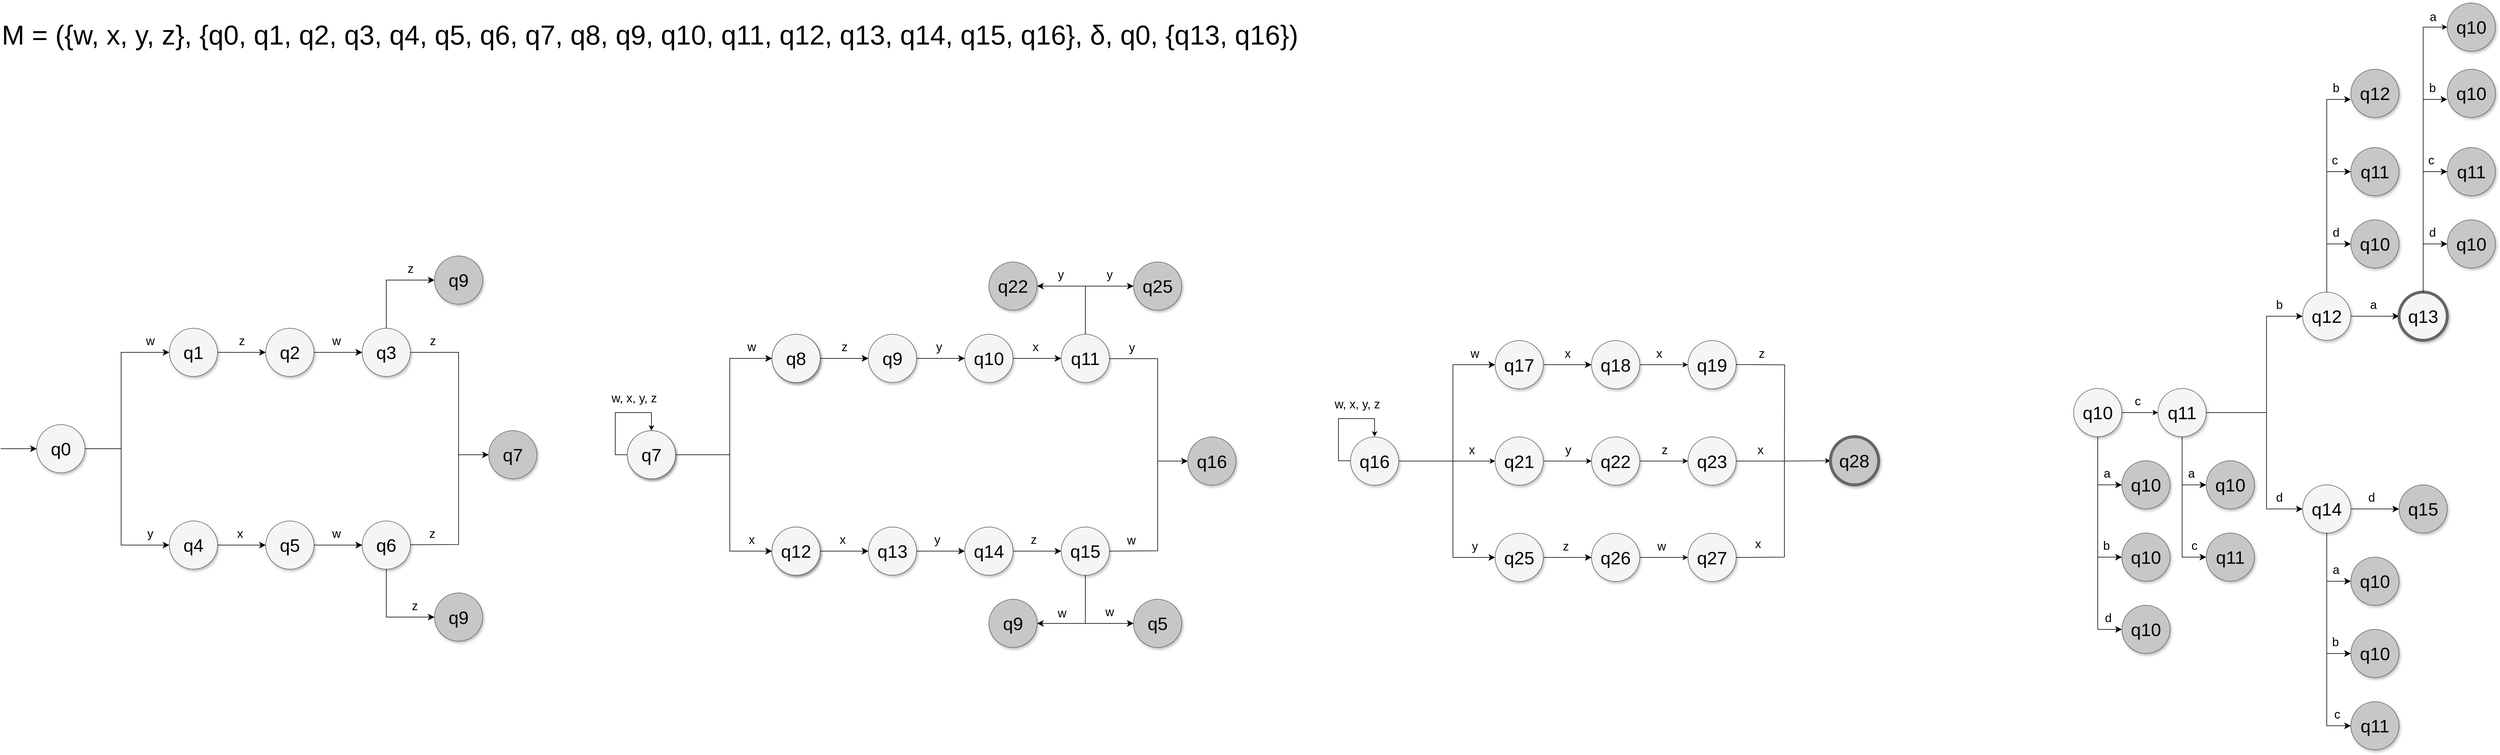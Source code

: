 <mxfile version="24.7.8">
  <diagram name="Page-1" id="ff44883e-f642-bcb2-894b-16b3d25a3f0b">
    <mxGraphModel dx="978" dy="1759" grid="1" gridSize="10" guides="1" tooltips="1" connect="1" arrows="1" fold="1" page="1" pageScale="1.5" pageWidth="1169" pageHeight="826" background="none" math="0" shadow="0">
      <root>
        <mxCell id="0" style=";html=1;" />
        <mxCell id="1" style=";html=1;" parent="0" />
        <mxCell id="iIViWj5kwo_5ftV5tEHs-10" style="edgeStyle=none;curved=1;rounded=0;orthogonalLoop=1;jettySize=auto;html=1;exitX=1;exitY=0.5;exitDx=0;exitDy=0;fontSize=12;startSize=8;endSize=8;entryX=0;entryY=0.5;entryDx=0;entryDy=0;" parent="1" source="f0bcc99304e6f5a-2" target="iIViWj5kwo_5ftV5tEHs-11" edge="1">
          <mxGeometry relative="1" as="geometry">
            <mxPoint x="520" y="420.412" as="targetPoint" />
          </mxGeometry>
        </mxCell>
        <mxCell id="iIViWj5kwo_5ftV5tEHs-38" value="&lt;font style=&quot;font-size: 20px;&quot;&gt;z&lt;/font&gt;" style="edgeLabel;html=1;align=center;verticalAlign=middle;resizable=0;points=[];fontSize=12;" parent="iIViWj5kwo_5ftV5tEHs-10" vertex="1" connectable="0">
          <mxGeometry x="-0.477" y="3" relative="1" as="geometry">
            <mxPoint x="19" y="-17" as="offset" />
          </mxGeometry>
        </mxCell>
        <mxCell id="f0bcc99304e6f5a-2" value="q1" style="ellipse;whiteSpace=wrap;html=1;rounded=0;shadow=1;strokeColor=#666666;strokeWidth=1;fontSize=30;align=center;fillColor=#f5f5f5;" parent="1" vertex="1">
          <mxGeometry x="280" y="380" width="80" height="80" as="geometry" />
        </mxCell>
        <mxCell id="iIViWj5kwo_5ftV5tEHs-1" value="" style="edgeStyle=none;orthogonalLoop=1;jettySize=auto;html=1;rounded=0;fontSize=12;startSize=8;endSize=8;curved=1;entryX=0;entryY=0.5;entryDx=0;entryDy=0;" parent="1" target="iIViWj5kwo_5ftV5tEHs-2" edge="1">
          <mxGeometry width="140" relative="1" as="geometry">
            <mxPoint y="580" as="sourcePoint" />
            <mxPoint x="40" y="580" as="targetPoint" />
            <Array as="points" />
          </mxGeometry>
        </mxCell>
        <mxCell id="iIViWj5kwo_5ftV5tEHs-6" style="edgeStyle=none;curved=0;rounded=0;orthogonalLoop=1;jettySize=auto;html=1;entryX=0;entryY=0.5;entryDx=0;entryDy=0;fontSize=12;startSize=8;endSize=8;" parent="1" source="iIViWj5kwo_5ftV5tEHs-2" target="f0bcc99304e6f5a-2" edge="1">
          <mxGeometry relative="1" as="geometry">
            <Array as="points">
              <mxPoint x="200" y="580" />
              <mxPoint x="200" y="420" />
            </Array>
          </mxGeometry>
        </mxCell>
        <mxCell id="iIViWj5kwo_5ftV5tEHs-8" value="&lt;font style=&quot;font-size: 20px;&quot;&gt;w&lt;/font&gt;" style="edgeLabel;html=1;align=center;verticalAlign=middle;resizable=0;points=[];fontSize=12;" parent="iIViWj5kwo_5ftV5tEHs-6" vertex="1" connectable="0">
          <mxGeometry x="0.784" y="2" relative="1" as="geometry">
            <mxPoint y="-18" as="offset" />
          </mxGeometry>
        </mxCell>
        <mxCell id="iIViWj5kwo_5ftV5tEHs-7" style="edgeStyle=none;curved=0;rounded=0;orthogonalLoop=1;jettySize=auto;html=1;exitX=1;exitY=0.5;exitDx=0;exitDy=0;entryX=0;entryY=0.5;entryDx=0;entryDy=0;fontSize=12;startSize=8;endSize=8;" parent="1" source="iIViWj5kwo_5ftV5tEHs-2" target="iIViWj5kwo_5ftV5tEHs-3" edge="1">
          <mxGeometry relative="1" as="geometry">
            <Array as="points">
              <mxPoint x="200" y="580" />
              <mxPoint x="200" y="740" />
            </Array>
          </mxGeometry>
        </mxCell>
        <mxCell id="iIViWj5kwo_5ftV5tEHs-9" value="&lt;span style=&quot;font-size: 20px;&quot;&gt;y&lt;/span&gt;" style="edgeLabel;html=1;align=center;verticalAlign=middle;resizable=0;points=[];fontSize=12;" parent="iIViWj5kwo_5ftV5tEHs-7" vertex="1" connectable="0">
          <mxGeometry x="0.784" relative="1" as="geometry">
            <mxPoint y="-20" as="offset" />
          </mxGeometry>
        </mxCell>
        <mxCell id="iIViWj5kwo_5ftV5tEHs-2" value="q0" style="ellipse;whiteSpace=wrap;html=1;rounded=0;shadow=1;strokeColor=#666666;strokeWidth=1;fontSize=30;align=center;fillColor=#f5f5f5;" parent="1" vertex="1">
          <mxGeometry x="60" y="540" width="80" height="80" as="geometry" />
        </mxCell>
        <mxCell id="iIViWj5kwo_5ftV5tEHs-29" value="" style="edgeStyle=none;curved=1;rounded=0;orthogonalLoop=1;jettySize=auto;html=1;fontSize=12;startSize=8;endSize=8;" parent="1" source="iIViWj5kwo_5ftV5tEHs-3" target="iIViWj5kwo_5ftV5tEHs-27" edge="1">
          <mxGeometry relative="1" as="geometry" />
        </mxCell>
        <mxCell id="iIViWj5kwo_5ftV5tEHs-40" value="&lt;font style=&quot;font-size: 20px;&quot;&gt;x&lt;/font&gt;" style="edgeLabel;html=1;align=center;verticalAlign=middle;resizable=0;points=[];fontSize=12;" parent="iIViWj5kwo_5ftV5tEHs-29" vertex="1" connectable="0">
          <mxGeometry x="-0.083" y="2" relative="1" as="geometry">
            <mxPoint y="-18" as="offset" />
          </mxGeometry>
        </mxCell>
        <mxCell id="iIViWj5kwo_5ftV5tEHs-3" value="q4" style="ellipse;whiteSpace=wrap;html=1;rounded=0;shadow=1;strokeColor=#666666;strokeWidth=1;fontSize=30;align=center;fillColor=#f5f5f5;" parent="1" vertex="1">
          <mxGeometry x="280" y="700" width="80" height="80" as="geometry" />
        </mxCell>
        <mxCell id="iIViWj5kwo_5ftV5tEHs-23" style="edgeStyle=none;curved=1;rounded=0;orthogonalLoop=1;jettySize=auto;html=1;entryX=0;entryY=0.5;entryDx=0;entryDy=0;fontSize=12;startSize=8;endSize=8;" parent="1" source="iIViWj5kwo_5ftV5tEHs-11" edge="1">
          <mxGeometry relative="1" as="geometry">
            <mxPoint x="600" y="420" as="targetPoint" />
          </mxGeometry>
        </mxCell>
        <mxCell id="iIViWj5kwo_5ftV5tEHs-39" value="&lt;font style=&quot;font-size: 20px;&quot;&gt;w&lt;/font&gt;" style="edgeLabel;html=1;align=center;verticalAlign=middle;resizable=0;points=[];fontSize=12;" parent="iIViWj5kwo_5ftV5tEHs-23" vertex="1" connectable="0">
          <mxGeometry x="-0.083" y="3" relative="1" as="geometry">
            <mxPoint y="-17" as="offset" />
          </mxGeometry>
        </mxCell>
        <mxCell id="iIViWj5kwo_5ftV5tEHs-11" value="q2" style="ellipse;whiteSpace=wrap;html=1;rounded=0;shadow=1;strokeColor=#666666;strokeWidth=1;fontSize=30;align=center;fillColor=#f5f5f5;" parent="1" vertex="1">
          <mxGeometry x="440" y="380" width="80" height="80" as="geometry" />
        </mxCell>
        <mxCell id="iIViWj5kwo_5ftV5tEHs-31" value="" style="edgeStyle=none;curved=1;rounded=0;orthogonalLoop=1;jettySize=auto;html=1;fontSize=12;startSize=8;endSize=8;" parent="1" source="iIViWj5kwo_5ftV5tEHs-27" edge="1">
          <mxGeometry relative="1" as="geometry">
            <mxPoint x="600" y="740" as="targetPoint" />
          </mxGeometry>
        </mxCell>
        <mxCell id="iIViWj5kwo_5ftV5tEHs-27" value="q5" style="ellipse;whiteSpace=wrap;html=1;rounded=0;shadow=1;strokeColor=#666666;strokeWidth=1;fontSize=30;align=center;fillColor=#f5f5f5;" parent="1" vertex="1">
          <mxGeometry x="440" y="700" width="80" height="80" as="geometry" />
        </mxCell>
        <mxCell id="iIViWj5kwo_5ftV5tEHs-42" style="edgeStyle=none;curved=1;rounded=0;orthogonalLoop=1;jettySize=auto;html=1;exitX=1;exitY=0.5;exitDx=0;exitDy=0;fontSize=12;startSize=8;endSize=8;entryX=0;entryY=0.5;entryDx=0;entryDy=0;" parent="1" source="iIViWj5kwo_5ftV5tEHs-44" target="iIViWj5kwo_5ftV5tEHs-55" edge="1">
          <mxGeometry relative="1" as="geometry">
            <mxPoint x="1520" y="430.412" as="targetPoint" />
          </mxGeometry>
        </mxCell>
        <mxCell id="iIViWj5kwo_5ftV5tEHs-43" value="&lt;font style=&quot;font-size: 20px;&quot;&gt;z&lt;/font&gt;" style="edgeLabel;html=1;align=center;verticalAlign=middle;resizable=0;points=[];fontSize=12;" parent="iIViWj5kwo_5ftV5tEHs-42" vertex="1" connectable="0">
          <mxGeometry x="-0.477" y="3" relative="1" as="geometry">
            <mxPoint x="19" y="-17" as="offset" />
          </mxGeometry>
        </mxCell>
        <mxCell id="iIViWj5kwo_5ftV5tEHs-44" value="q6" style="ellipse;whiteSpace=wrap;html=1;rounded=0;shadow=1;strokeColor=#666666;strokeWidth=1;fontSize=30;align=center;fillColor=#f5f5f5;" parent="1" vertex="1">
          <mxGeometry x="1280" y="390" width="80" height="80" as="geometry" />
        </mxCell>
        <mxCell id="iIViWj5kwo_5ftV5tEHs-45" style="edgeStyle=none;curved=0;rounded=0;orthogonalLoop=1;jettySize=auto;html=1;entryX=0;entryY=0.5;entryDx=0;entryDy=0;fontSize=12;startSize=8;endSize=8;" parent="1" source="iIViWj5kwo_5ftV5tEHs-49" target="iIViWj5kwo_5ftV5tEHs-44" edge="1">
          <mxGeometry relative="1" as="geometry">
            <Array as="points">
              <mxPoint x="1210" y="590" />
              <mxPoint x="1210" y="430" />
            </Array>
          </mxGeometry>
        </mxCell>
        <mxCell id="iIViWj5kwo_5ftV5tEHs-46" value="&lt;font style=&quot;font-size: 20px;&quot;&gt;w&lt;/font&gt;" style="edgeLabel;html=1;align=center;verticalAlign=middle;resizable=0;points=[];fontSize=12;" parent="iIViWj5kwo_5ftV5tEHs-45" vertex="1" connectable="0">
          <mxGeometry x="0.784" y="2" relative="1" as="geometry">
            <mxPoint y="-18" as="offset" />
          </mxGeometry>
        </mxCell>
        <mxCell id="iIViWj5kwo_5ftV5tEHs-47" style="edgeStyle=none;curved=0;rounded=0;orthogonalLoop=1;jettySize=auto;html=1;exitX=1;exitY=0.5;exitDx=0;exitDy=0;fontSize=12;startSize=8;endSize=8;" parent="1" source="iIViWj5kwo_5ftV5tEHs-49" target="iIViWj5kwo_5ftV5tEHs-52" edge="1">
          <mxGeometry relative="1" as="geometry">
            <Array as="points">
              <mxPoint x="1210" y="590" />
              <mxPoint x="1210" y="750" />
            </Array>
          </mxGeometry>
        </mxCell>
        <mxCell id="iIViWj5kwo_5ftV5tEHs-48" value="&lt;span style=&quot;font-size: 20px;&quot;&gt;x&lt;/span&gt;" style="edgeLabel;html=1;align=center;verticalAlign=middle;resizable=0;points=[];fontSize=12;" parent="iIViWj5kwo_5ftV5tEHs-47" vertex="1" connectable="0">
          <mxGeometry x="0.784" relative="1" as="geometry">
            <mxPoint y="-20" as="offset" />
          </mxGeometry>
        </mxCell>
        <mxCell id="iIViWj5kwo_5ftV5tEHs-49" value="q5" style="ellipse;whiteSpace=wrap;html=1;rounded=0;shadow=1;strokeColor=#666666;strokeWidth=1;fontSize=30;align=center;fillColor=#f5f5f5;" parent="1" vertex="1">
          <mxGeometry x="1040" y="550" width="80" height="80" as="geometry" />
        </mxCell>
        <mxCell id="iIViWj5kwo_5ftV5tEHs-50" value="" style="edgeStyle=none;curved=1;rounded=0;orthogonalLoop=1;jettySize=auto;html=1;fontSize=12;startSize=8;endSize=8;" parent="1" source="iIViWj5kwo_5ftV5tEHs-52" target="iIViWj5kwo_5ftV5tEHs-59" edge="1">
          <mxGeometry relative="1" as="geometry" />
        </mxCell>
        <mxCell id="iIViWj5kwo_5ftV5tEHs-51" value="&lt;font style=&quot;font-size: 20px;&quot;&gt;x&lt;/font&gt;" style="edgeLabel;html=1;align=center;verticalAlign=middle;resizable=0;points=[];fontSize=12;" parent="iIViWj5kwo_5ftV5tEHs-50" vertex="1" connectable="0">
          <mxGeometry x="-0.083" y="2" relative="1" as="geometry">
            <mxPoint y="-18" as="offset" />
          </mxGeometry>
        </mxCell>
        <mxCell id="iIViWj5kwo_5ftV5tEHs-52" value="q8" style="ellipse;whiteSpace=wrap;html=1;rounded=0;shadow=1;strokeColor=#666666;strokeWidth=1;fontSize=30;align=center;fillColor=#f5f5f5;" parent="1" vertex="1">
          <mxGeometry x="1280" y="710" width="80" height="80" as="geometry" />
        </mxCell>
        <mxCell id="iIViWj5kwo_5ftV5tEHs-53" style="edgeStyle=none;curved=1;rounded=0;orthogonalLoop=1;jettySize=auto;html=1;entryX=0;entryY=0.5;entryDx=0;entryDy=0;fontSize=12;startSize=8;endSize=8;" parent="1" source="iIViWj5kwo_5ftV5tEHs-55" edge="1">
          <mxGeometry relative="1" as="geometry">
            <mxPoint x="1600.0" y="430" as="targetPoint" />
          </mxGeometry>
        </mxCell>
        <mxCell id="iIViWj5kwo_5ftV5tEHs-54" value="&lt;span style=&quot;font-size: 20px;&quot;&gt;y&lt;/span&gt;" style="edgeLabel;html=1;align=center;verticalAlign=middle;resizable=0;points=[];fontSize=12;" parent="iIViWj5kwo_5ftV5tEHs-53" vertex="1" connectable="0">
          <mxGeometry x="-0.083" y="3" relative="1" as="geometry">
            <mxPoint y="-17" as="offset" />
          </mxGeometry>
        </mxCell>
        <mxCell id="iIViWj5kwo_5ftV5tEHs-55" value="q9" style="ellipse;whiteSpace=wrap;html=1;rounded=0;shadow=1;strokeColor=#666666;strokeWidth=1;fontSize=30;align=center;fillColor=#f5f5f5;" parent="1" vertex="1">
          <mxGeometry x="1440" y="390" width="80" height="80" as="geometry" />
        </mxCell>
        <mxCell id="iIViWj5kwo_5ftV5tEHs-57" value="" style="edgeStyle=none;curved=1;rounded=0;orthogonalLoop=1;jettySize=auto;html=1;fontSize=12;startSize=8;endSize=8;" parent="1" source="iIViWj5kwo_5ftV5tEHs-59" edge="1">
          <mxGeometry relative="1" as="geometry">
            <mxPoint x="1600.0" y="750.0" as="targetPoint" />
          </mxGeometry>
        </mxCell>
        <mxCell id="iIViWj5kwo_5ftV5tEHs-58" value="&lt;font style=&quot;font-size: 20px;&quot;&gt;y&lt;/font&gt;" style="edgeLabel;html=1;align=center;verticalAlign=middle;resizable=0;points=[];fontSize=12;" parent="iIViWj5kwo_5ftV5tEHs-57" vertex="1" connectable="0">
          <mxGeometry x="-0.167" relative="1" as="geometry">
            <mxPoint y="-20" as="offset" />
          </mxGeometry>
        </mxCell>
        <mxCell id="iIViWj5kwo_5ftV5tEHs-59" value="q13" style="ellipse;whiteSpace=wrap;html=1;rounded=0;shadow=1;strokeColor=#666666;strokeWidth=1;fontSize=30;align=center;fillColor=#f5f5f5;" parent="1" vertex="1">
          <mxGeometry x="1440" y="710" width="80" height="80" as="geometry" />
        </mxCell>
        <mxCell id="iIViWj5kwo_5ftV5tEHs-113" value="q11" style="ellipse;whiteSpace=wrap;html=1;rounded=0;shadow=1;strokeColor=#666666;strokeWidth=1;fontSize=30;align=center;fillColor=#f5f5f5;" parent="1" vertex="1">
          <mxGeometry x="3580" y="480" width="80" height="80" as="geometry" />
        </mxCell>
        <mxCell id="iIViWj5kwo_5ftV5tEHs-114" style="edgeStyle=none;curved=0;rounded=0;orthogonalLoop=1;jettySize=auto;html=1;entryX=0;entryY=0.5;entryDx=0;entryDy=0;fontSize=12;startSize=8;endSize=8;" parent="1" target="iIViWj5kwo_5ftV5tEHs-128" edge="1">
          <mxGeometry relative="1" as="geometry">
            <Array as="points">
              <mxPoint x="3760" y="520" />
              <mxPoint x="3760" y="360" />
            </Array>
            <mxPoint x="3660" y="520" as="sourcePoint" />
            <mxPoint x="3800.0" y="360" as="targetPoint" />
          </mxGeometry>
        </mxCell>
        <mxCell id="iIViWj5kwo_5ftV5tEHs-115" value="&lt;font style=&quot;font-size: 20px;&quot;&gt;b&lt;/font&gt;" style="edgeLabel;html=1;align=center;verticalAlign=middle;resizable=0;points=[];fontSize=12;" parent="iIViWj5kwo_5ftV5tEHs-114" vertex="1" connectable="0">
          <mxGeometry x="0.784" y="2" relative="1" as="geometry">
            <mxPoint x="-5" y="-18" as="offset" />
          </mxGeometry>
        </mxCell>
        <mxCell id="iIViWj5kwo_5ftV5tEHs-116" style="edgeStyle=none;curved=0;rounded=0;orthogonalLoop=1;jettySize=auto;html=1;exitX=1;exitY=0.5;exitDx=0;exitDy=0;entryX=0;entryY=0.5;entryDx=0;entryDy=0;fontSize=12;startSize=8;endSize=8;" parent="1" target="iIViWj5kwo_5ftV5tEHs-132" edge="1">
          <mxGeometry relative="1" as="geometry">
            <Array as="points">
              <mxPoint x="3760" y="520" />
              <mxPoint x="3760" y="680" />
            </Array>
            <mxPoint x="3660" y="520" as="sourcePoint" />
            <mxPoint x="3800.0" y="680" as="targetPoint" />
          </mxGeometry>
        </mxCell>
        <mxCell id="iIViWj5kwo_5ftV5tEHs-117" value="&lt;span style=&quot;font-size: 20px;&quot;&gt;d&lt;/span&gt;" style="edgeLabel;html=1;align=center;verticalAlign=middle;resizable=0;points=[];fontSize=12;" parent="iIViWj5kwo_5ftV5tEHs-116" vertex="1" connectable="0">
          <mxGeometry x="0.784" relative="1" as="geometry">
            <mxPoint x="-5" y="-20" as="offset" />
          </mxGeometry>
        </mxCell>
        <mxCell id="ZjeLUlMDFwkXRlw_a0Yd-4" style="edgeStyle=orthogonalEdgeStyle;rounded=0;orthogonalLoop=1;jettySize=auto;html=1;" parent="1" source="iIViWj5kwo_5ftV5tEHs-118" target="iIViWj5kwo_5ftV5tEHs-113" edge="1">
          <mxGeometry relative="1" as="geometry" />
        </mxCell>
        <mxCell id="iIViWj5kwo_5ftV5tEHs-118" value="q10" style="ellipse;whiteSpace=wrap;html=1;rounded=0;shadow=1;strokeColor=#666666;strokeWidth=1;fontSize=30;align=center;fillColor=#f5f5f5;" parent="1" vertex="1">
          <mxGeometry x="3440" y="480" width="80" height="80" as="geometry" />
        </mxCell>
        <mxCell id="iIViWj5kwo_5ftV5tEHs-126" style="edgeStyle=none;curved=1;rounded=0;orthogonalLoop=1;jettySize=auto;html=1;entryX=0;entryY=0.5;entryDx=0;entryDy=0;fontSize=12;startSize=8;endSize=8;" parent="1" source="iIViWj5kwo_5ftV5tEHs-128" target="iIViWj5kwo_5ftV5tEHs-129" edge="1">
          <mxGeometry relative="1" as="geometry" />
        </mxCell>
        <mxCell id="iIViWj5kwo_5ftV5tEHs-127" value="&lt;span style=&quot;font-size: 20px;&quot;&gt;a&lt;/span&gt;" style="edgeLabel;html=1;align=center;verticalAlign=middle;resizable=0;points=[];fontSize=12;" parent="iIViWj5kwo_5ftV5tEHs-126" vertex="1" connectable="0">
          <mxGeometry x="-0.083" y="3" relative="1" as="geometry">
            <mxPoint y="-17" as="offset" />
          </mxGeometry>
        </mxCell>
        <mxCell id="iIViWj5kwo_5ftV5tEHs-128" value="q12" style="ellipse;whiteSpace=wrap;html=1;rounded=0;shadow=1;strokeColor=#666666;strokeWidth=1;fontSize=30;align=center;fillColor=#f5f5f5;" parent="1" vertex="1">
          <mxGeometry x="3820" y="320" width="80" height="80" as="geometry" />
        </mxCell>
        <mxCell id="ZjeLUlMDFwkXRlw_a0Yd-28" style="edgeStyle=orthogonalEdgeStyle;rounded=0;orthogonalLoop=1;jettySize=auto;html=1;entryX=0;entryY=0.5;entryDx=0;entryDy=0;" parent="1" source="iIViWj5kwo_5ftV5tEHs-129" target="ZjeLUlMDFwkXRlw_a0Yd-26" edge="1">
          <mxGeometry relative="1" as="geometry" />
        </mxCell>
        <mxCell id="iIViWj5kwo_5ftV5tEHs-129" value="q13" style="ellipse;whiteSpace=wrap;html=1;rounded=0;shadow=1;strokeColor=#666666;strokeWidth=5;fontSize=30;align=center;fillColor=#f5f5f5;" parent="1" vertex="1">
          <mxGeometry x="3980" y="320" width="80" height="80" as="geometry" />
        </mxCell>
        <mxCell id="iIViWj5kwo_5ftV5tEHs-130" value="" style="edgeStyle=none;curved=1;rounded=0;orthogonalLoop=1;jettySize=auto;html=1;fontSize=12;startSize=8;endSize=8;" parent="1" source="iIViWj5kwo_5ftV5tEHs-132" target="iIViWj5kwo_5ftV5tEHs-133" edge="1">
          <mxGeometry relative="1" as="geometry" />
        </mxCell>
        <mxCell id="iIViWj5kwo_5ftV5tEHs-131" value="&lt;font style=&quot;font-size: 20px;&quot;&gt;d&lt;/font&gt;" style="edgeLabel;html=1;align=center;verticalAlign=middle;resizable=0;points=[];fontSize=12;" parent="iIViWj5kwo_5ftV5tEHs-130" vertex="1" connectable="0">
          <mxGeometry x="-0.167" relative="1" as="geometry">
            <mxPoint y="-20" as="offset" />
          </mxGeometry>
        </mxCell>
        <mxCell id="iIViWj5kwo_5ftV5tEHs-132" value="q14" style="ellipse;whiteSpace=wrap;html=1;rounded=0;shadow=1;strokeColor=#666666;strokeWidth=1;fontSize=30;align=center;fillColor=#f5f5f5;" parent="1" vertex="1">
          <mxGeometry x="3820" y="640" width="80" height="80" as="geometry" />
        </mxCell>
        <mxCell id="iIViWj5kwo_5ftV5tEHs-133" value="q15" style="ellipse;whiteSpace=wrap;html=1;rounded=0;shadow=1;strokeColor=#666666;strokeWidth=1;fontSize=30;align=center;fillColor=#C7C7C7;" parent="1" vertex="1">
          <mxGeometry x="3980" y="640" width="80" height="80" as="geometry" />
        </mxCell>
        <mxCell id="iIViWj5kwo_5ftV5tEHs-134" value="q10" style="ellipse;whiteSpace=wrap;html=1;rounded=0;shadow=1;strokeColor=#666666;strokeWidth=1;fontSize=30;align=center;fillColor=#C7C7C7;" parent="1" vertex="1">
          <mxGeometry x="3900" y="200" width="80" height="80" as="geometry" />
        </mxCell>
        <mxCell id="iIViWj5kwo_5ftV5tEHs-135" value="q11" style="ellipse;whiteSpace=wrap;html=1;rounded=0;shadow=1;strokeColor=#666666;strokeWidth=1;fontSize=30;align=center;fillColor=#C7C7C7;" parent="1" vertex="1">
          <mxGeometry x="3900" y="80" width="80" height="80" as="geometry" />
        </mxCell>
        <mxCell id="iIViWj5kwo_5ftV5tEHs-136" value="q12" style="ellipse;whiteSpace=wrap;html=1;rounded=0;shadow=1;strokeColor=#666666;strokeWidth=1;fontSize=30;align=center;fillColor=#C7C7C7;" parent="1" vertex="1">
          <mxGeometry x="3900" y="-50" width="80" height="80" as="geometry" />
        </mxCell>
        <mxCell id="iIViWj5kwo_5ftV5tEHs-140" value="q11" style="ellipse;whiteSpace=wrap;html=1;rounded=0;shadow=1;strokeColor=#666666;strokeWidth=1;fontSize=30;align=center;fillColor=#C7C7C7;" parent="1" vertex="1">
          <mxGeometry x="3900" y="1000" width="80" height="80" as="geometry" />
        </mxCell>
        <mxCell id="iIViWj5kwo_5ftV5tEHs-141" value="q10" style="ellipse;whiteSpace=wrap;html=1;rounded=0;shadow=1;strokeColor=#666666;strokeWidth=1;fontSize=30;align=center;fillColor=#C7C7C7;" parent="1" vertex="1">
          <mxGeometry x="3900" y="880" width="80" height="80" as="geometry" />
        </mxCell>
        <mxCell id="iIViWj5kwo_5ftV5tEHs-142" value="q10" style="ellipse;whiteSpace=wrap;html=1;rounded=0;shadow=1;strokeColor=#666666;strokeWidth=1;fontSize=30;align=center;fillColor=#C7C7C7;" parent="1" vertex="1">
          <mxGeometry x="3900" y="760" width="80" height="80" as="geometry" />
        </mxCell>
        <mxCell id="iIViWj5kwo_5ftV5tEHs-143" style="edgeStyle=none;curved=0;rounded=0;orthogonalLoop=1;jettySize=auto;html=1;exitX=0.5;exitY=0;exitDx=0;exitDy=0;entryX=0;entryY=0.5;entryDx=0;entryDy=0;fontSize=12;startSize=8;endSize=8;" parent="1" edge="1">
          <mxGeometry relative="1" as="geometry">
            <mxPoint x="3860" y="320" as="sourcePoint" />
            <mxPoint x="3900" as="targetPoint" />
            <Array as="points">
              <mxPoint x="3860" />
            </Array>
          </mxGeometry>
        </mxCell>
        <mxCell id="iIViWj5kwo_5ftV5tEHs-144" value="&lt;font style=&quot;font-size: 20px;&quot;&gt;b&lt;/font&gt;" style="edgeLabel;html=1;align=center;verticalAlign=middle;resizable=0;points=[];fontSize=12;" parent="iIViWj5kwo_5ftV5tEHs-143" vertex="1" connectable="0">
          <mxGeometry x="0.861" relative="1" as="geometry">
            <mxPoint y="-20" as="offset" />
          </mxGeometry>
        </mxCell>
        <mxCell id="iIViWj5kwo_5ftV5tEHs-145" style="edgeStyle=none;curved=0;rounded=0;orthogonalLoop=1;jettySize=auto;html=1;exitX=0.5;exitY=0;exitDx=0;exitDy=0;entryX=0;entryY=0.5;entryDx=0;entryDy=0;fontSize=12;startSize=8;endSize=8;" parent="1" edge="1">
          <mxGeometry relative="1" as="geometry">
            <mxPoint x="3860" y="320" as="sourcePoint" />
            <mxPoint x="3900" y="120" as="targetPoint" />
            <Array as="points">
              <mxPoint x="3860" y="120" />
            </Array>
          </mxGeometry>
        </mxCell>
        <mxCell id="iIViWj5kwo_5ftV5tEHs-146" value="&lt;span style=&quot;font-size: 20px;&quot;&gt;c&lt;/span&gt;" style="edgeLabel;html=1;align=center;verticalAlign=middle;resizable=0;points=[];fontSize=12;" parent="iIViWj5kwo_5ftV5tEHs-145" vertex="1" connectable="0">
          <mxGeometry x="0.772" y="2" relative="1" as="geometry">
            <mxPoint y="-18" as="offset" />
          </mxGeometry>
        </mxCell>
        <mxCell id="iIViWj5kwo_5ftV5tEHs-147" style="edgeStyle=none;curved=0;rounded=0;orthogonalLoop=1;jettySize=auto;html=1;exitX=0.5;exitY=0;exitDx=0;exitDy=0;entryX=0;entryY=0.5;entryDx=0;entryDy=0;fontSize=12;startSize=8;endSize=8;" parent="1" edge="1">
          <mxGeometry relative="1" as="geometry">
            <mxPoint x="3860" y="320" as="sourcePoint" />
            <mxPoint x="3900" y="240" as="targetPoint" />
            <Array as="points">
              <mxPoint x="3860" y="240" />
            </Array>
          </mxGeometry>
        </mxCell>
        <mxCell id="iIViWj5kwo_5ftV5tEHs-148" value="&lt;font style=&quot;font-size: 20px;&quot;&gt;d&lt;/font&gt;" style="edgeLabel;html=1;align=center;verticalAlign=middle;resizable=0;points=[];fontSize=12;" parent="iIViWj5kwo_5ftV5tEHs-147" vertex="1" connectable="0">
          <mxGeometry x="0.578" y="1" relative="1" as="geometry">
            <mxPoint y="-19" as="offset" />
          </mxGeometry>
        </mxCell>
        <mxCell id="iIViWj5kwo_5ftV5tEHs-151" style="edgeStyle=none;curved=0;rounded=0;orthogonalLoop=1;jettySize=auto;html=1;exitX=0.5;exitY=1;exitDx=0;exitDy=0;entryX=0;entryY=0.5;entryDx=0;entryDy=0;fontSize=12;startSize=8;endSize=8;" parent="1" edge="1">
          <mxGeometry relative="1" as="geometry">
            <mxPoint x="3860" y="720" as="sourcePoint" />
            <Array as="points">
              <mxPoint x="3860" y="1040" />
            </Array>
            <mxPoint x="3900.0" y="1040" as="targetPoint" />
          </mxGeometry>
        </mxCell>
        <mxCell id="iIViWj5kwo_5ftV5tEHs-152" value="&lt;font style=&quot;font-size: 20px;&quot;&gt;c&lt;/font&gt;" style="edgeLabel;html=1;align=center;verticalAlign=middle;resizable=0;points=[];fontSize=12;" parent="iIViWj5kwo_5ftV5tEHs-151" vertex="1" connectable="0">
          <mxGeometry x="0.871" y="1" relative="1" as="geometry">
            <mxPoint y="-19" as="offset" />
          </mxGeometry>
        </mxCell>
        <mxCell id="iIViWj5kwo_5ftV5tEHs-153" style="edgeStyle=none;curved=0;rounded=0;orthogonalLoop=1;jettySize=auto;html=1;exitX=0.5;exitY=1;exitDx=0;exitDy=0;entryX=0;entryY=0.5;entryDx=0;entryDy=0;fontSize=12;startSize=8;endSize=8;" parent="1" edge="1">
          <mxGeometry relative="1" as="geometry">
            <mxPoint x="3860" y="720" as="sourcePoint" />
            <Array as="points">
              <mxPoint x="3860" y="800" />
            </Array>
            <mxPoint x="3900.0" y="800" as="targetPoint" />
          </mxGeometry>
        </mxCell>
        <mxCell id="iIViWj5kwo_5ftV5tEHs-154" value="&lt;font style=&quot;font-size: 20px;&quot;&gt;a&lt;/font&gt;" style="edgeLabel;html=1;align=center;verticalAlign=middle;resizable=0;points=[];fontSize=12;" parent="iIViWj5kwo_5ftV5tEHs-153" vertex="1" connectable="0">
          <mxGeometry x="0.587" y="4" relative="1" as="geometry">
            <mxPoint y="-16" as="offset" />
          </mxGeometry>
        </mxCell>
        <mxCell id="iIViWj5kwo_5ftV5tEHs-155" style="edgeStyle=none;curved=0;rounded=0;orthogonalLoop=1;jettySize=auto;html=1;exitX=0.5;exitY=1;exitDx=0;exitDy=0;entryX=0;entryY=0.5;entryDx=0;entryDy=0;fontSize=12;startSize=8;endSize=8;" parent="1" edge="1">
          <mxGeometry relative="1" as="geometry">
            <mxPoint x="3860" y="720" as="sourcePoint" />
            <Array as="points">
              <mxPoint x="3860" y="920" />
            </Array>
            <mxPoint x="3900.0" y="920" as="targetPoint" />
          </mxGeometry>
        </mxCell>
        <mxCell id="iIViWj5kwo_5ftV5tEHs-156" value="&lt;font style=&quot;font-size: 20px;&quot;&gt;b&lt;/font&gt;" style="edgeLabel;html=1;align=center;verticalAlign=middle;resizable=0;points=[];fontSize=12;" parent="iIViWj5kwo_5ftV5tEHs-155" vertex="1" connectable="0">
          <mxGeometry x="0.784" y="1" relative="1" as="geometry">
            <mxPoint y="-19" as="offset" />
          </mxGeometry>
        </mxCell>
        <mxCell id="EqjX6n_9IyycGUnKyrME-1" value="q10" style="ellipse;whiteSpace=wrap;html=1;rounded=0;shadow=1;strokeColor=#666666;strokeWidth=1;fontSize=30;align=center;fillColor=#C7C7C7;" parent="1" vertex="1">
          <mxGeometry x="4060" y="200" width="80" height="80" as="geometry" />
        </mxCell>
        <mxCell id="EqjX6n_9IyycGUnKyrME-2" value="q11" style="ellipse;whiteSpace=wrap;html=1;rounded=0;shadow=1;strokeColor=#666666;strokeWidth=1;fontSize=30;align=center;fillColor=#C7C7C7;" parent="1" vertex="1">
          <mxGeometry x="4060" y="80" width="80" height="80" as="geometry" />
        </mxCell>
        <mxCell id="EqjX6n_9IyycGUnKyrME-3" value="q10" style="ellipse;whiteSpace=wrap;html=1;rounded=0;shadow=1;strokeColor=#666666;strokeWidth=1;fontSize=30;align=center;fillColor=#C7C7C7;" parent="1" vertex="1">
          <mxGeometry x="4060" y="-50" width="80" height="80" as="geometry" />
        </mxCell>
        <mxCell id="EqjX6n_9IyycGUnKyrME-4" style="edgeStyle=none;curved=0;rounded=0;orthogonalLoop=1;jettySize=auto;html=1;exitX=0.5;exitY=0;exitDx=0;exitDy=0;entryX=0;entryY=0.5;entryDx=0;entryDy=0;fontSize=12;startSize=8;endSize=8;" parent="1" edge="1">
          <mxGeometry relative="1" as="geometry">
            <mxPoint x="4020" y="320" as="sourcePoint" />
            <mxPoint x="4060" as="targetPoint" />
            <Array as="points">
              <mxPoint x="4020" />
            </Array>
          </mxGeometry>
        </mxCell>
        <mxCell id="EqjX6n_9IyycGUnKyrME-5" value="&lt;font style=&quot;font-size: 20px;&quot;&gt;b&lt;/font&gt;" style="edgeLabel;html=1;align=center;verticalAlign=middle;resizable=0;points=[];fontSize=12;" parent="EqjX6n_9IyycGUnKyrME-4" vertex="1" connectable="0">
          <mxGeometry x="0.861" relative="1" as="geometry">
            <mxPoint y="-20" as="offset" />
          </mxGeometry>
        </mxCell>
        <mxCell id="EqjX6n_9IyycGUnKyrME-6" style="edgeStyle=none;curved=0;rounded=0;orthogonalLoop=1;jettySize=auto;html=1;exitX=0.5;exitY=0;exitDx=0;exitDy=0;entryX=0;entryY=0.5;entryDx=0;entryDy=0;fontSize=12;startSize=8;endSize=8;" parent="1" edge="1">
          <mxGeometry relative="1" as="geometry">
            <mxPoint x="4020" y="320" as="sourcePoint" />
            <mxPoint x="4060" y="120" as="targetPoint" />
            <Array as="points">
              <mxPoint x="4020" y="120" />
            </Array>
          </mxGeometry>
        </mxCell>
        <mxCell id="EqjX6n_9IyycGUnKyrME-7" value="&lt;span style=&quot;font-size: 20px;&quot;&gt;c&lt;/span&gt;" style="edgeLabel;html=1;align=center;verticalAlign=middle;resizable=0;points=[];fontSize=12;" parent="EqjX6n_9IyycGUnKyrME-6" vertex="1" connectable="0">
          <mxGeometry x="0.772" y="2" relative="1" as="geometry">
            <mxPoint y="-18" as="offset" />
          </mxGeometry>
        </mxCell>
        <mxCell id="EqjX6n_9IyycGUnKyrME-8" style="edgeStyle=none;curved=0;rounded=0;orthogonalLoop=1;jettySize=auto;html=1;exitX=0.5;exitY=0;exitDx=0;exitDy=0;entryX=0;entryY=0.5;entryDx=0;entryDy=0;fontSize=12;startSize=8;endSize=8;" parent="1" edge="1">
          <mxGeometry relative="1" as="geometry">
            <mxPoint x="4020" y="320" as="sourcePoint" />
            <mxPoint x="4060" y="240" as="targetPoint" />
            <Array as="points">
              <mxPoint x="4020" y="240" />
            </Array>
          </mxGeometry>
        </mxCell>
        <mxCell id="EqjX6n_9IyycGUnKyrME-9" value="&lt;font style=&quot;font-size: 20px;&quot;&gt;d&lt;/font&gt;" style="edgeLabel;html=1;align=center;verticalAlign=middle;resizable=0;points=[];fontSize=12;" parent="EqjX6n_9IyycGUnKyrME-8" vertex="1" connectable="0">
          <mxGeometry x="0.578" y="1" relative="1" as="geometry">
            <mxPoint y="-19" as="offset" />
          </mxGeometry>
        </mxCell>
        <mxCell id="EqjX6n_9IyycGUnKyrME-22" value="M = ({w, x, y, z}, {q0, q1, q2, q3, q4, q5, q6, q7, q8, q9, q10, q11, q12, q13, q14, q15, q16}, δ, q0, {q13, q16})" style="text;whiteSpace=wrap;fontSize=45;" parent="1" vertex="1">
          <mxGeometry y="-140" width="3580" height="30" as="geometry" />
        </mxCell>
        <mxCell id="EqjX6n_9IyycGUnKyrME-30" value="q10" style="ellipse;whiteSpace=wrap;html=1;rounded=0;shadow=1;strokeColor=#666666;strokeWidth=1;fontSize=30;align=center;fillColor=#C7C7C7;" parent="1" vertex="1">
          <mxGeometry x="3520" y="840" width="80" height="80" as="geometry" />
        </mxCell>
        <mxCell id="EqjX6n_9IyycGUnKyrME-31" value="q10" style="ellipse;whiteSpace=wrap;html=1;rounded=0;shadow=1;strokeColor=#666666;strokeWidth=1;fontSize=30;align=center;fillColor=#C7C7C7;" parent="1" vertex="1">
          <mxGeometry x="3520" y="720" width="80" height="80" as="geometry" />
        </mxCell>
        <mxCell id="EqjX6n_9IyycGUnKyrME-32" value="q10" style="ellipse;whiteSpace=wrap;html=1;rounded=0;shadow=1;strokeColor=#666666;strokeWidth=1;fontSize=30;align=center;fillColor=#C7C7C7;" parent="1" vertex="1">
          <mxGeometry x="3520" y="600" width="80" height="80" as="geometry" />
        </mxCell>
        <mxCell id="EqjX6n_9IyycGUnKyrME-33" style="edgeStyle=none;curved=0;rounded=0;orthogonalLoop=1;jettySize=auto;html=1;exitX=0.5;exitY=1;exitDx=0;exitDy=0;entryX=0;entryY=0.5;entryDx=0;entryDy=0;fontSize=12;startSize=8;endSize=8;" parent="1" edge="1">
          <mxGeometry relative="1" as="geometry">
            <mxPoint x="3480" y="560" as="sourcePoint" />
            <Array as="points">
              <mxPoint x="3480" y="880" />
            </Array>
            <mxPoint x="3520.0" y="880" as="targetPoint" />
          </mxGeometry>
        </mxCell>
        <mxCell id="EqjX6n_9IyycGUnKyrME-34" value="&lt;font style=&quot;font-size: 20px;&quot;&gt;d&lt;/font&gt;" style="edgeLabel;html=1;align=center;verticalAlign=middle;resizable=0;points=[];fontSize=12;" parent="EqjX6n_9IyycGUnKyrME-33" vertex="1" connectable="0">
          <mxGeometry x="0.871" y="1" relative="1" as="geometry">
            <mxPoint y="-19" as="offset" />
          </mxGeometry>
        </mxCell>
        <mxCell id="EqjX6n_9IyycGUnKyrME-35" style="edgeStyle=none;curved=0;rounded=0;orthogonalLoop=1;jettySize=auto;html=1;exitX=0.5;exitY=1;exitDx=0;exitDy=0;entryX=0;entryY=0.5;entryDx=0;entryDy=0;fontSize=12;startSize=8;endSize=8;" parent="1" edge="1">
          <mxGeometry relative="1" as="geometry">
            <mxPoint x="3480" y="560" as="sourcePoint" />
            <Array as="points">
              <mxPoint x="3480" y="640" />
            </Array>
            <mxPoint x="3520.0" y="640" as="targetPoint" />
          </mxGeometry>
        </mxCell>
        <mxCell id="EqjX6n_9IyycGUnKyrME-36" value="&lt;font style=&quot;font-size: 20px;&quot;&gt;a&lt;/font&gt;" style="edgeLabel;html=1;align=center;verticalAlign=middle;resizable=0;points=[];fontSize=12;" parent="EqjX6n_9IyycGUnKyrME-35" vertex="1" connectable="0">
          <mxGeometry x="0.587" y="4" relative="1" as="geometry">
            <mxPoint y="-16" as="offset" />
          </mxGeometry>
        </mxCell>
        <mxCell id="EqjX6n_9IyycGUnKyrME-37" style="edgeStyle=none;curved=0;rounded=0;orthogonalLoop=1;jettySize=auto;html=1;exitX=0.5;exitY=1;exitDx=0;exitDy=0;entryX=0;entryY=0.5;entryDx=0;entryDy=0;fontSize=12;startSize=8;endSize=8;" parent="1" edge="1">
          <mxGeometry relative="1" as="geometry">
            <mxPoint x="3480" y="560" as="sourcePoint" />
            <Array as="points">
              <mxPoint x="3480" y="760" />
            </Array>
            <mxPoint x="3520.0" y="760" as="targetPoint" />
          </mxGeometry>
        </mxCell>
        <mxCell id="EqjX6n_9IyycGUnKyrME-38" value="&lt;font style=&quot;font-size: 20px;&quot;&gt;b&lt;/font&gt;" style="edgeLabel;html=1;align=center;verticalAlign=middle;resizable=0;points=[];fontSize=12;" parent="EqjX6n_9IyycGUnKyrME-37" vertex="1" connectable="0">
          <mxGeometry x="0.784" y="1" relative="1" as="geometry">
            <mxPoint y="-19" as="offset" />
          </mxGeometry>
        </mxCell>
        <mxCell id="ZjeLUlMDFwkXRlw_a0Yd-10" value="&lt;font style=&quot;font-size: 20px;&quot;&gt;c&lt;/font&gt;" style="edgeLabel;html=1;align=center;verticalAlign=middle;resizable=0;points=[];fontSize=12;" parent="1" vertex="1" connectable="0">
          <mxGeometry x="3550.005" y="510" as="geometry">
            <mxPoint x="-4" y="-10" as="offset" />
          </mxGeometry>
        </mxCell>
        <mxCell id="ZjeLUlMDFwkXRlw_a0Yd-17" value="q11" style="ellipse;whiteSpace=wrap;html=1;rounded=0;shadow=1;strokeColor=#666666;strokeWidth=1;fontSize=30;align=center;fillColor=#C7C7C7;" parent="1" vertex="1">
          <mxGeometry x="3660" y="720" width="80" height="80" as="geometry" />
        </mxCell>
        <mxCell id="ZjeLUlMDFwkXRlw_a0Yd-19" value="q10" style="ellipse;whiteSpace=wrap;html=1;rounded=0;shadow=1;strokeColor=#666666;strokeWidth=1;fontSize=30;align=center;fillColor=#C7C7C7;" parent="1" vertex="1">
          <mxGeometry x="3660" y="600" width="80" height="80" as="geometry" />
        </mxCell>
        <mxCell id="ZjeLUlMDFwkXRlw_a0Yd-20" style="edgeStyle=none;curved=0;rounded=0;orthogonalLoop=1;jettySize=auto;html=1;entryX=0;entryY=0.5;entryDx=0;entryDy=0;fontSize=12;startSize=8;endSize=8;" parent="1" edge="1">
          <mxGeometry relative="1" as="geometry">
            <mxPoint x="3620" y="560" as="sourcePoint" />
            <Array as="points">
              <mxPoint x="3620" y="760" />
            </Array>
            <mxPoint x="3660.0" y="760" as="targetPoint" />
          </mxGeometry>
        </mxCell>
        <mxCell id="ZjeLUlMDFwkXRlw_a0Yd-21" value="&lt;font style=&quot;font-size: 20px;&quot;&gt;c&lt;/font&gt;" style="edgeLabel;html=1;align=center;verticalAlign=middle;resizable=0;points=[];fontSize=12;" parent="ZjeLUlMDFwkXRlw_a0Yd-20" vertex="1" connectable="0">
          <mxGeometry x="0.871" y="1" relative="1" as="geometry">
            <mxPoint x="-5" y="-19" as="offset" />
          </mxGeometry>
        </mxCell>
        <mxCell id="ZjeLUlMDFwkXRlw_a0Yd-22" style="edgeStyle=none;curved=0;rounded=0;orthogonalLoop=1;jettySize=auto;html=1;exitX=0.5;exitY=1;exitDx=0;exitDy=0;entryX=0;entryY=0.5;entryDx=0;entryDy=0;fontSize=12;startSize=8;endSize=8;" parent="1" edge="1">
          <mxGeometry relative="1" as="geometry">
            <mxPoint x="3620" y="560" as="sourcePoint" />
            <Array as="points">
              <mxPoint x="3620" y="640" />
            </Array>
            <mxPoint x="3660.0" y="640" as="targetPoint" />
          </mxGeometry>
        </mxCell>
        <mxCell id="ZjeLUlMDFwkXRlw_a0Yd-23" value="&lt;font style=&quot;font-size: 20px;&quot;&gt;a&lt;/font&gt;" style="edgeLabel;html=1;align=center;verticalAlign=middle;resizable=0;points=[];fontSize=12;" parent="ZjeLUlMDFwkXRlw_a0Yd-22" vertex="1" connectable="0">
          <mxGeometry x="0.587" y="4" relative="1" as="geometry">
            <mxPoint y="-16" as="offset" />
          </mxGeometry>
        </mxCell>
        <mxCell id="ZjeLUlMDFwkXRlw_a0Yd-26" value="q10" style="ellipse;whiteSpace=wrap;html=1;rounded=0;shadow=1;strokeColor=#666666;strokeWidth=1;fontSize=30;align=center;fillColor=#C7C7C7;" parent="1" vertex="1">
          <mxGeometry x="4060" y="-160" width="80" height="80" as="geometry" />
        </mxCell>
        <mxCell id="ZjeLUlMDFwkXRlw_a0Yd-27" value="&lt;font style=&quot;font-size: 20px;&quot;&gt;a&lt;/font&gt;" style="edgeLabel;html=1;align=center;verticalAlign=middle;resizable=0;points=[];fontSize=12;" parent="1" vertex="1" connectable="0">
          <mxGeometry x="4035.385" y="-140.0" as="geometry">
            <mxPoint y="2" as="offset" />
          </mxGeometry>
        </mxCell>
        <mxCell id="YRFl2U0ToXUnBVI3a0Rl-28" style="edgeStyle=none;curved=1;rounded=0;orthogonalLoop=1;jettySize=auto;html=1;exitX=1;exitY=0.5;exitDx=0;exitDy=0;fontSize=12;startSize=8;endSize=8;entryX=0;entryY=0.5;entryDx=0;entryDy=0;" parent="1" target="YRFl2U0ToXUnBVI3a0Rl-33" edge="1">
          <mxGeometry relative="1" as="geometry">
            <mxPoint x="680" y="420.412" as="targetPoint" />
            <mxPoint x="520" y="420" as="sourcePoint" />
          </mxGeometry>
        </mxCell>
        <mxCell id="YRFl2U0ToXUnBVI3a0Rl-30" value="" style="edgeStyle=none;curved=1;rounded=0;orthogonalLoop=1;jettySize=auto;html=1;fontSize=12;startSize=8;endSize=8;" parent="1" target="YRFl2U0ToXUnBVI3a0Rl-35" edge="1">
          <mxGeometry relative="1" as="geometry">
            <mxPoint x="520" y="740" as="sourcePoint" />
          </mxGeometry>
        </mxCell>
        <mxCell id="YRFl2U0ToXUnBVI3a0Rl-31" value="&lt;font style=&quot;font-size: 20px;&quot;&gt;w&lt;/font&gt;" style="edgeLabel;html=1;align=center;verticalAlign=middle;resizable=0;points=[];fontSize=12;" parent="YRFl2U0ToXUnBVI3a0Rl-30" vertex="1" connectable="0">
          <mxGeometry x="-0.083" y="2" relative="1" as="geometry">
            <mxPoint y="-18" as="offset" />
          </mxGeometry>
        </mxCell>
        <mxCell id="YRFl2U0ToXUnBVI3a0Rl-32" value="&lt;font style=&quot;font-size: 20px;&quot;&gt;z&lt;/font&gt;" style="edgeLabel;html=1;align=center;verticalAlign=middle;resizable=0;points=[];fontSize=12;" parent="1" vertex="1" connectable="0">
          <mxGeometry x="716.471" y="400" as="geometry" />
        </mxCell>
        <mxCell id="YRFl2U0ToXUnBVI3a0Rl-33" value="q3" style="ellipse;whiteSpace=wrap;html=1;rounded=0;shadow=1;strokeColor=#666666;strokeWidth=1;fontSize=30;align=center;fillColor=#f5f5f5;" parent="1" vertex="1">
          <mxGeometry x="600" y="380" width="80" height="80" as="geometry" />
        </mxCell>
        <mxCell id="YRFl2U0ToXUnBVI3a0Rl-35" value="q6" style="ellipse;whiteSpace=wrap;html=1;rounded=0;shadow=1;strokeColor=#666666;strokeWidth=1;fontSize=30;align=center;fillColor=#f5f5f5;" parent="1" vertex="1">
          <mxGeometry x="600" y="700" width="80" height="80" as="geometry" />
        </mxCell>
        <mxCell id="YRFl2U0ToXUnBVI3a0Rl-36" style="edgeStyle=none;curved=0;rounded=0;orthogonalLoop=1;jettySize=auto;html=1;fontSize=12;startSize=8;endSize=8;entryX=0;entryY=0.5;entryDx=0;entryDy=0;" parent="1" target="i9ecy3kwUGsUXFgubPl8-9" edge="1">
          <mxGeometry relative="1" as="geometry">
            <mxPoint x="680" y="420" as="sourcePoint" />
            <mxPoint x="760" y="610" as="targetPoint" />
            <Array as="points">
              <mxPoint x="760" y="420" />
              <mxPoint x="760" y="590" />
            </Array>
          </mxGeometry>
        </mxCell>
        <mxCell id="YRFl2U0ToXUnBVI3a0Rl-40" value="" style="edgeStyle=none;curved=0;rounded=0;orthogonalLoop=1;jettySize=auto;html=1;fontSize=12;startSize=8;endSize=8;endArrow=none;endFill=0;" parent="1" edge="1">
          <mxGeometry relative="1" as="geometry">
            <mxPoint x="680" y="739.47" as="sourcePoint" />
            <mxPoint x="760" y="590" as="targetPoint" />
            <Array as="points">
              <mxPoint x="760" y="739" />
            </Array>
          </mxGeometry>
        </mxCell>
        <mxCell id="YRFl2U0ToXUnBVI3a0Rl-41" value="&lt;font style=&quot;font-size: 20px;&quot;&gt;z&lt;/font&gt;" style="edgeLabel;html=1;align=center;verticalAlign=middle;resizable=0;points=[];fontSize=12;" parent="YRFl2U0ToXUnBVI3a0Rl-40" vertex="1" connectable="0">
          <mxGeometry x="-0.083" y="2" relative="1" as="geometry">
            <mxPoint x="-42" y="6" as="offset" />
          </mxGeometry>
        </mxCell>
        <mxCell id="YRFl2U0ToXUnBVI3a0Rl-46" style="edgeStyle=none;curved=1;rounded=0;orthogonalLoop=1;jettySize=auto;html=1;entryX=0;entryY=0.5;entryDx=0;entryDy=0;fontSize=12;startSize=8;endSize=8;" parent="1" source="YRFl2U0ToXUnBVI3a0Rl-48" edge="1">
          <mxGeometry relative="1" as="geometry">
            <mxPoint x="1760.0" y="430" as="targetPoint" />
          </mxGeometry>
        </mxCell>
        <mxCell id="YRFl2U0ToXUnBVI3a0Rl-47" value="&lt;span style=&quot;font-size: 20px;&quot;&gt;x&lt;/span&gt;" style="edgeLabel;html=1;align=center;verticalAlign=middle;resizable=0;points=[];fontSize=12;" parent="YRFl2U0ToXUnBVI3a0Rl-46" vertex="1" connectable="0">
          <mxGeometry x="-0.083" y="3" relative="1" as="geometry">
            <mxPoint y="-17" as="offset" />
          </mxGeometry>
        </mxCell>
        <mxCell id="YRFl2U0ToXUnBVI3a0Rl-48" value="q10" style="ellipse;whiteSpace=wrap;html=1;rounded=0;shadow=1;strokeColor=#666666;strokeWidth=1;fontSize=30;align=center;fillColor=#f5f5f5;" parent="1" vertex="1">
          <mxGeometry x="1600" y="390" width="80" height="80" as="geometry" />
        </mxCell>
        <mxCell id="YRFl2U0ToXUnBVI3a0Rl-49" value="" style="edgeStyle=none;curved=1;rounded=0;orthogonalLoop=1;jettySize=auto;html=1;fontSize=12;startSize=8;endSize=8;" parent="1" source="YRFl2U0ToXUnBVI3a0Rl-51" edge="1">
          <mxGeometry relative="1" as="geometry">
            <mxPoint x="1760.0" y="750.0" as="targetPoint" />
          </mxGeometry>
        </mxCell>
        <mxCell id="YRFl2U0ToXUnBVI3a0Rl-50" value="&lt;font style=&quot;font-size: 20px;&quot;&gt;z&lt;/font&gt;" style="edgeLabel;html=1;align=center;verticalAlign=middle;resizable=0;points=[];fontSize=12;" parent="YRFl2U0ToXUnBVI3a0Rl-49" vertex="1" connectable="0">
          <mxGeometry x="-0.167" relative="1" as="geometry">
            <mxPoint y="-20" as="offset" />
          </mxGeometry>
        </mxCell>
        <mxCell id="YRFl2U0ToXUnBVI3a0Rl-51" value="q14" style="ellipse;whiteSpace=wrap;html=1;rounded=0;shadow=1;strokeColor=#666666;strokeWidth=1;fontSize=30;align=center;fillColor=#f5f5f5;" parent="1" vertex="1">
          <mxGeometry x="1600" y="710" width="80" height="80" as="geometry" />
        </mxCell>
        <mxCell id="YRFl2U0ToXUnBVI3a0Rl-74" value="q11" style="ellipse;whiteSpace=wrap;html=1;rounded=0;shadow=1;strokeColor=#666666;strokeWidth=1;fontSize=30;align=center;fillColor=#f5f5f5;" parent="1" vertex="1">
          <mxGeometry x="1760" y="390" width="80" height="80" as="geometry" />
        </mxCell>
        <mxCell id="YRFl2U0ToXUnBVI3a0Rl-77" value="q15" style="ellipse;whiteSpace=wrap;html=1;rounded=0;shadow=1;strokeColor=#666666;strokeWidth=1;fontSize=30;align=center;fillColor=#f5f5f5;" parent="1" vertex="1">
          <mxGeometry x="1760" y="710" width="80" height="80" as="geometry" />
        </mxCell>
        <mxCell id="YRFl2U0ToXUnBVI3a0Rl-78" value="q25" style="ellipse;whiteSpace=wrap;html=1;rounded=0;shadow=1;strokeColor=#666666;strokeWidth=1;fontSize=30;align=center;fillColor=#C7C7C7;" parent="1" vertex="1">
          <mxGeometry x="1880" y="270" width="80" height="80" as="geometry" />
        </mxCell>
        <mxCell id="YRFl2U0ToXUnBVI3a0Rl-79" value="q22" style="ellipse;whiteSpace=wrap;html=1;rounded=0;shadow=1;strokeColor=#666666;strokeWidth=1;fontSize=30;align=center;fillColor=#C7C7C7;" parent="1" vertex="1">
          <mxGeometry x="1640" y="270" width="80" height="80" as="geometry" />
        </mxCell>
        <mxCell id="YRFl2U0ToXUnBVI3a0Rl-82" value="q9" style="ellipse;whiteSpace=wrap;html=1;rounded=0;shadow=1;strokeColor=#666666;strokeWidth=1;fontSize=30;align=center;fillColor=#C7C7C7;" parent="1" vertex="1">
          <mxGeometry x="1640" y="830" width="80" height="80" as="geometry" />
        </mxCell>
        <mxCell id="YRFl2U0ToXUnBVI3a0Rl-83" value="q5" style="ellipse;whiteSpace=wrap;html=1;rounded=0;shadow=1;strokeColor=#666666;strokeWidth=1;fontSize=30;align=center;fillColor=#C7C7C7;" parent="1" vertex="1">
          <mxGeometry x="1880" y="830" width="80" height="80" as="geometry" />
        </mxCell>
        <mxCell id="YRFl2U0ToXUnBVI3a0Rl-86" style="edgeStyle=none;curved=0;rounded=0;orthogonalLoop=1;jettySize=auto;html=1;exitX=0.5;exitY=0;exitDx=0;exitDy=0;entryX=1;entryY=0.5;entryDx=0;entryDy=0;fontSize=12;startSize=8;endSize=8;" parent="1" edge="1" target="YRFl2U0ToXUnBVI3a0Rl-79">
          <mxGeometry relative="1" as="geometry">
            <mxPoint x="1800" y="390" as="sourcePoint" />
            <mxPoint x="1840" y="190" as="targetPoint" />
            <Array as="points">
              <mxPoint x="1800" y="310" />
            </Array>
          </mxGeometry>
        </mxCell>
        <mxCell id="YRFl2U0ToXUnBVI3a0Rl-87" value="&lt;span style=&quot;font-size: 20px;&quot;&gt;y&lt;/span&gt;" style="edgeLabel;html=1;align=center;verticalAlign=middle;resizable=0;points=[];fontSize=12;" parent="YRFl2U0ToXUnBVI3a0Rl-86" vertex="1" connectable="0">
          <mxGeometry x="0.772" y="2" relative="1" as="geometry">
            <mxPoint x="21" y="-22" as="offset" />
          </mxGeometry>
        </mxCell>
        <mxCell id="YRFl2U0ToXUnBVI3a0Rl-88" style="edgeStyle=none;curved=0;rounded=0;orthogonalLoop=1;jettySize=auto;html=1;exitX=0.5;exitY=0;exitDx=0;exitDy=0;entryX=0;entryY=0.5;entryDx=0;entryDy=0;fontSize=12;startSize=8;endSize=8;" parent="1" edge="1" target="YRFl2U0ToXUnBVI3a0Rl-78">
          <mxGeometry relative="1" as="geometry">
            <mxPoint x="1800" y="390" as="sourcePoint" />
            <mxPoint x="1840" y="310" as="targetPoint" />
            <Array as="points">
              <mxPoint x="1800" y="310" />
            </Array>
          </mxGeometry>
        </mxCell>
        <mxCell id="YRFl2U0ToXUnBVI3a0Rl-89" value="&lt;font style=&quot;font-size: 20px;&quot;&gt;y&lt;/font&gt;" style="edgeLabel;html=1;align=center;verticalAlign=middle;resizable=0;points=[];fontSize=12;" parent="YRFl2U0ToXUnBVI3a0Rl-88" vertex="1" connectable="0">
          <mxGeometry x="0.578" y="1" relative="1" as="geometry">
            <mxPoint x="-6" y="-19" as="offset" />
          </mxGeometry>
        </mxCell>
        <mxCell id="YRFl2U0ToXUnBVI3a0Rl-92" style="edgeStyle=none;curved=0;rounded=0;orthogonalLoop=1;jettySize=auto;html=1;exitX=0.5;exitY=1;exitDx=0;exitDy=0;entryX=0;entryY=0.5;entryDx=0;entryDy=0;fontSize=12;startSize=8;endSize=8;" parent="1" edge="1" target="YRFl2U0ToXUnBVI3a0Rl-83">
          <mxGeometry relative="1" as="geometry">
            <mxPoint x="1800" y="790" as="sourcePoint" />
            <Array as="points">
              <mxPoint x="1800" y="870" />
            </Array>
            <mxPoint x="1840.0" y="870" as="targetPoint" />
          </mxGeometry>
        </mxCell>
        <mxCell id="YRFl2U0ToXUnBVI3a0Rl-93" value="&lt;font style=&quot;font-size: 20px;&quot;&gt;w&lt;/font&gt;" style="edgeLabel;html=1;align=center;verticalAlign=middle;resizable=0;points=[];fontSize=12;" parent="YRFl2U0ToXUnBVI3a0Rl-92" vertex="1" connectable="0">
          <mxGeometry x="0.587" y="4" relative="1" as="geometry">
            <mxPoint x="-7" y="-16" as="offset" />
          </mxGeometry>
        </mxCell>
        <mxCell id="YRFl2U0ToXUnBVI3a0Rl-94" style="edgeStyle=none;curved=0;rounded=0;orthogonalLoop=1;jettySize=auto;html=1;exitX=0.5;exitY=1;exitDx=0;exitDy=0;entryX=1;entryY=0.5;entryDx=0;entryDy=0;fontSize=12;startSize=8;endSize=8;" parent="1" edge="1" target="YRFl2U0ToXUnBVI3a0Rl-82">
          <mxGeometry relative="1" as="geometry">
            <mxPoint x="1800" y="790" as="sourcePoint" />
            <Array as="points">
              <mxPoint x="1800" y="870" />
            </Array>
            <mxPoint x="1840.0" y="990" as="targetPoint" />
          </mxGeometry>
        </mxCell>
        <mxCell id="YRFl2U0ToXUnBVI3a0Rl-95" value="&lt;font style=&quot;font-size: 20px;&quot;&gt;w&lt;/font&gt;" style="edgeLabel;html=1;align=center;verticalAlign=middle;resizable=0;points=[];fontSize=12;" parent="YRFl2U0ToXUnBVI3a0Rl-94" vertex="1" connectable="0">
          <mxGeometry x="0.784" y="1" relative="1" as="geometry">
            <mxPoint x="23" y="-19" as="offset" />
          </mxGeometry>
        </mxCell>
        <mxCell id="YRFl2U0ToXUnBVI3a0Rl-101" style="edgeStyle=none;curved=1;rounded=0;orthogonalLoop=1;jettySize=auto;html=1;exitX=1;exitY=0.5;exitDx=0;exitDy=0;fontSize=12;startSize=8;endSize=8;entryX=0;entryY=0.5;entryDx=0;entryDy=0;" parent="1" source="YRFl2U0ToXUnBVI3a0Rl-109" edge="1">
          <mxGeometry relative="1" as="geometry">
            <mxPoint x="1440" y="430" as="targetPoint" />
          </mxGeometry>
        </mxCell>
        <mxCell id="YRFl2U0ToXUnBVI3a0Rl-102" value="&lt;font style=&quot;font-size: 20px;&quot;&gt;z&lt;/font&gt;" style="edgeLabel;html=1;align=center;verticalAlign=middle;resizable=0;points=[];fontSize=12;" parent="YRFl2U0ToXUnBVI3a0Rl-101" vertex="1" connectable="0">
          <mxGeometry x="-0.477" y="3" relative="1" as="geometry">
            <mxPoint x="19" y="-17" as="offset" />
          </mxGeometry>
        </mxCell>
        <mxCell id="YRFl2U0ToXUnBVI3a0Rl-109" value="q8" style="ellipse;whiteSpace=wrap;html=1;rounded=0;shadow=1;strokeColor=#666666;strokeWidth=1;fontSize=30;align=center;fillColor=#f5f5f5;" parent="1" vertex="1">
          <mxGeometry x="1280" y="390" width="80" height="80" as="geometry" />
        </mxCell>
        <mxCell id="YRFl2U0ToXUnBVI3a0Rl-110" style="edgeStyle=none;curved=0;rounded=0;orthogonalLoop=1;jettySize=auto;html=1;entryX=0;entryY=0.5;entryDx=0;entryDy=0;fontSize=12;startSize=8;endSize=8;" parent="1" source="YRFl2U0ToXUnBVI3a0Rl-114" target="YRFl2U0ToXUnBVI3a0Rl-109" edge="1">
          <mxGeometry relative="1" as="geometry">
            <Array as="points">
              <mxPoint x="1210" y="590" />
              <mxPoint x="1210" y="430" />
            </Array>
          </mxGeometry>
        </mxCell>
        <mxCell id="YRFl2U0ToXUnBVI3a0Rl-111" value="&lt;font style=&quot;font-size: 20px;&quot;&gt;w&lt;/font&gt;" style="edgeLabel;html=1;align=center;verticalAlign=middle;resizable=0;points=[];fontSize=12;" parent="YRFl2U0ToXUnBVI3a0Rl-110" vertex="1" connectable="0">
          <mxGeometry x="0.784" y="2" relative="1" as="geometry">
            <mxPoint y="-18" as="offset" />
          </mxGeometry>
        </mxCell>
        <mxCell id="YRFl2U0ToXUnBVI3a0Rl-112" style="edgeStyle=none;curved=0;rounded=0;orthogonalLoop=1;jettySize=auto;html=1;exitX=1;exitY=0.5;exitDx=0;exitDy=0;fontSize=12;startSize=8;endSize=8;" parent="1" source="YRFl2U0ToXUnBVI3a0Rl-114" target="YRFl2U0ToXUnBVI3a0Rl-121" edge="1">
          <mxGeometry relative="1" as="geometry">
            <Array as="points">
              <mxPoint x="1210" y="590" />
              <mxPoint x="1210" y="750" />
            </Array>
          </mxGeometry>
        </mxCell>
        <mxCell id="YRFl2U0ToXUnBVI3a0Rl-113" value="&lt;span style=&quot;font-size: 20px;&quot;&gt;x&lt;/span&gt;" style="edgeLabel;html=1;align=center;verticalAlign=middle;resizable=0;points=[];fontSize=12;" parent="YRFl2U0ToXUnBVI3a0Rl-112" vertex="1" connectable="0">
          <mxGeometry x="0.784" relative="1" as="geometry">
            <mxPoint y="-20" as="offset" />
          </mxGeometry>
        </mxCell>
        <mxCell id="i9ecy3kwUGsUXFgubPl8-27" style="edgeStyle=orthogonalEdgeStyle;rounded=0;orthogonalLoop=1;jettySize=auto;html=1;entryX=0.5;entryY=0;entryDx=0;entryDy=0;" parent="1" source="YRFl2U0ToXUnBVI3a0Rl-114" target="YRFl2U0ToXUnBVI3a0Rl-114" edge="1">
          <mxGeometry relative="1" as="geometry">
            <mxPoint x="1090" y="540" as="targetPoint" />
            <Array as="points">
              <mxPoint x="1020" y="590" />
              <mxPoint x="1020" y="520" />
              <mxPoint x="1080" y="520" />
            </Array>
          </mxGeometry>
        </mxCell>
        <mxCell id="YRFl2U0ToXUnBVI3a0Rl-114" value="q7" style="ellipse;whiteSpace=wrap;html=1;rounded=0;shadow=1;strokeColor=#666666;strokeWidth=1;fontSize=30;align=center;fillColor=#f5f5f5;" parent="1" vertex="1">
          <mxGeometry x="1040" y="550" width="80" height="80" as="geometry" />
        </mxCell>
        <mxCell id="YRFl2U0ToXUnBVI3a0Rl-115" value="" style="edgeStyle=none;curved=1;rounded=0;orthogonalLoop=1;jettySize=auto;html=1;fontSize=12;startSize=8;endSize=8;" parent="1" source="YRFl2U0ToXUnBVI3a0Rl-121" edge="1">
          <mxGeometry relative="1" as="geometry">
            <mxPoint x="1440" y="750" as="targetPoint" />
          </mxGeometry>
        </mxCell>
        <mxCell id="YRFl2U0ToXUnBVI3a0Rl-116" value="&lt;font style=&quot;font-size: 20px;&quot;&gt;x&lt;/font&gt;" style="edgeLabel;html=1;align=center;verticalAlign=middle;resizable=0;points=[];fontSize=12;" parent="YRFl2U0ToXUnBVI3a0Rl-115" vertex="1" connectable="0">
          <mxGeometry x="-0.083" y="2" relative="1" as="geometry">
            <mxPoint y="-18" as="offset" />
          </mxGeometry>
        </mxCell>
        <mxCell id="YRFl2U0ToXUnBVI3a0Rl-121" value="q12" style="ellipse;whiteSpace=wrap;html=1;rounded=0;shadow=1;strokeColor=#666666;strokeWidth=1;fontSize=30;align=center;fillColor=#f5f5f5;" parent="1" vertex="1">
          <mxGeometry x="1280" y="710" width="80" height="80" as="geometry" />
        </mxCell>
        <mxCell id="YRFl2U0ToXUnBVI3a0Rl-133" style="edgeStyle=none;curved=1;rounded=0;orthogonalLoop=1;jettySize=auto;html=1;exitX=1;exitY=0.5;exitDx=0;exitDy=0;fontSize=12;startSize=8;endSize=8;entryX=0;entryY=0.5;entryDx=0;entryDy=0;" parent="1" source="YRFl2U0ToXUnBVI3a0Rl-160" edge="1">
          <mxGeometry relative="1" as="geometry">
            <mxPoint x="2640" y="440.53" as="targetPoint" />
          </mxGeometry>
        </mxCell>
        <mxCell id="YRFl2U0ToXUnBVI3a0Rl-134" value="&lt;font style=&quot;font-size: 20px;&quot;&gt;x&lt;/font&gt;" style="edgeLabel;html=1;align=center;verticalAlign=middle;resizable=0;points=[];fontSize=12;" parent="YRFl2U0ToXUnBVI3a0Rl-133" vertex="1" connectable="0">
          <mxGeometry x="-0.477" y="3" relative="1" as="geometry">
            <mxPoint x="19" y="-17" as="offset" />
          </mxGeometry>
        </mxCell>
        <mxCell id="YRFl2U0ToXUnBVI3a0Rl-141" style="edgeStyle=none;curved=0;rounded=0;orthogonalLoop=1;jettySize=auto;html=1;entryX=0;entryY=0.5;entryDx=0;entryDy=0;fontSize=12;startSize=8;endSize=8;" parent="1" source="YRFl2U0ToXUnBVI3a0Rl-161" target="YRFl2U0ToXUnBVI3a0Rl-160" edge="1">
          <mxGeometry relative="1" as="geometry">
            <Array as="points">
              <mxPoint x="2410" y="600.53" />
              <mxPoint x="2410" y="440.53" />
            </Array>
          </mxGeometry>
        </mxCell>
        <mxCell id="YRFl2U0ToXUnBVI3a0Rl-142" value="&lt;font style=&quot;font-size: 20px;&quot;&gt;w&lt;/font&gt;" style="edgeLabel;html=1;align=center;verticalAlign=middle;resizable=0;points=[];fontSize=12;" parent="YRFl2U0ToXUnBVI3a0Rl-141" vertex="1" connectable="0">
          <mxGeometry x="0.784" y="2" relative="1" as="geometry">
            <mxPoint y="-18" as="offset" />
          </mxGeometry>
        </mxCell>
        <mxCell id="YRFl2U0ToXUnBVI3a0Rl-143" style="edgeStyle=none;curved=0;rounded=0;orthogonalLoop=1;jettySize=auto;html=1;exitX=1;exitY=0.5;exitDx=0;exitDy=0;fontSize=12;startSize=8;endSize=8;" parent="1" source="YRFl2U0ToXUnBVI3a0Rl-161" target="YRFl2U0ToXUnBVI3a0Rl-162" edge="1">
          <mxGeometry relative="1" as="geometry">
            <Array as="points">
              <mxPoint x="2410" y="600.53" />
              <mxPoint x="2410" y="760.53" />
            </Array>
          </mxGeometry>
        </mxCell>
        <mxCell id="YRFl2U0ToXUnBVI3a0Rl-144" value="&lt;span style=&quot;font-size: 20px;&quot;&gt;y&lt;/span&gt;" style="edgeLabel;html=1;align=center;verticalAlign=middle;resizable=0;points=[];fontSize=12;" parent="YRFl2U0ToXUnBVI3a0Rl-143" vertex="1" connectable="0">
          <mxGeometry x="0.784" relative="1" as="geometry">
            <mxPoint y="-20" as="offset" />
          </mxGeometry>
        </mxCell>
        <mxCell id="YRFl2U0ToXUnBVI3a0Rl-145" value="" style="edgeStyle=none;curved=1;rounded=0;orthogonalLoop=1;jettySize=auto;html=1;fontSize=12;startSize=8;endSize=8;" parent="1" source="YRFl2U0ToXUnBVI3a0Rl-162" edge="1">
          <mxGeometry relative="1" as="geometry">
            <mxPoint x="2640" y="760.53" as="targetPoint" />
          </mxGeometry>
        </mxCell>
        <mxCell id="YRFl2U0ToXUnBVI3a0Rl-146" value="&lt;font style=&quot;font-size: 20px;&quot;&gt;z&lt;/font&gt;" style="edgeLabel;html=1;align=center;verticalAlign=middle;resizable=0;points=[];fontSize=12;" parent="YRFl2U0ToXUnBVI3a0Rl-145" vertex="1" connectable="0">
          <mxGeometry x="-0.083" y="2" relative="1" as="geometry">
            <mxPoint y="-18" as="offset" />
          </mxGeometry>
        </mxCell>
        <mxCell id="YRFl2U0ToXUnBVI3a0Rl-160" value="q17" style="ellipse;whiteSpace=wrap;html=1;rounded=0;shadow=1;strokeColor=#666666;strokeWidth=1;fontSize=30;align=center;fillColor=#f5f5f5;" parent="1" vertex="1">
          <mxGeometry x="2480" y="400.53" width="80" height="80" as="geometry" />
        </mxCell>
        <mxCell id="YRFl2U0ToXUnBVI3a0Rl-204" style="edgeStyle=orthogonalEdgeStyle;rounded=0;orthogonalLoop=1;jettySize=auto;html=1;exitX=1;exitY=0.5;exitDx=0;exitDy=0;" parent="1" source="YRFl2U0ToXUnBVI3a0Rl-161" edge="1">
          <mxGeometry relative="1" as="geometry">
            <mxPoint x="2480" y="600.53" as="targetPoint" />
          </mxGeometry>
        </mxCell>
        <mxCell id="YRFl2U0ToXUnBVI3a0Rl-234" value="&lt;font style=&quot;font-size: 20px;&quot;&gt;x&lt;/font&gt;" style="edgeLabel;html=1;align=center;verticalAlign=middle;resizable=0;points=[];" parent="YRFl2U0ToXUnBVI3a0Rl-204" vertex="1" connectable="0">
          <mxGeometry x="0.509" y="1" relative="1" as="geometry">
            <mxPoint y="-19" as="offset" />
          </mxGeometry>
        </mxCell>
        <mxCell id="YRFl2U0ToXUnBVI3a0Rl-161" value="q16" style="ellipse;whiteSpace=wrap;html=1;rounded=0;shadow=1;strokeColor=#666666;strokeWidth=1;fontSize=30;align=center;fillColor=#f5f5f5;" parent="1" vertex="1">
          <mxGeometry x="2240" y="560.53" width="80" height="80" as="geometry" />
        </mxCell>
        <mxCell id="YRFl2U0ToXUnBVI3a0Rl-217" value="" style="edgeStyle=orthogonalEdgeStyle;rounded=0;orthogonalLoop=1;jettySize=auto;html=1;" parent="1" source="YRFl2U0ToXUnBVI3a0Rl-162" target="YRFl2U0ToXUnBVI3a0Rl-216" edge="1">
          <mxGeometry relative="1" as="geometry" />
        </mxCell>
        <mxCell id="YRFl2U0ToXUnBVI3a0Rl-162" value="q25" style="ellipse;whiteSpace=wrap;html=1;rounded=0;shadow=1;strokeColor=#666666;strokeWidth=1;fontSize=30;align=center;fillColor=#f5f5f5;" parent="1" vertex="1">
          <mxGeometry x="2480" y="720.53" width="80" height="80" as="geometry" />
        </mxCell>
        <mxCell id="YRFl2U0ToXUnBVI3a0Rl-206" value="" style="edgeStyle=orthogonalEdgeStyle;rounded=0;orthogonalLoop=1;jettySize=auto;html=1;" parent="1" source="YRFl2U0ToXUnBVI3a0Rl-203" target="YRFl2U0ToXUnBVI3a0Rl-205" edge="1">
          <mxGeometry relative="1" as="geometry" />
        </mxCell>
        <mxCell id="YRFl2U0ToXUnBVI3a0Rl-235" value="&lt;font style=&quot;font-size: 20px;&quot;&gt;y&lt;/font&gt;" style="edgeLabel;html=1;align=center;verticalAlign=middle;resizable=0;points=[];" parent="YRFl2U0ToXUnBVI3a0Rl-206" vertex="1" connectable="0">
          <mxGeometry x="-0.118" relative="1" as="geometry">
            <mxPoint x="5" y="-20" as="offset" />
          </mxGeometry>
        </mxCell>
        <mxCell id="YRFl2U0ToXUnBVI3a0Rl-203" value="q21" style="ellipse;whiteSpace=wrap;html=1;rounded=0;shadow=1;strokeColor=#666666;strokeWidth=1;fontSize=30;align=center;fillColor=#f5f5f5;" parent="1" vertex="1">
          <mxGeometry x="2480" y="560.53" width="80" height="80" as="geometry" />
        </mxCell>
        <mxCell id="YRFl2U0ToXUnBVI3a0Rl-208" value="" style="edgeStyle=orthogonalEdgeStyle;rounded=0;orthogonalLoop=1;jettySize=auto;html=1;" parent="1" source="YRFl2U0ToXUnBVI3a0Rl-205" target="YRFl2U0ToXUnBVI3a0Rl-207" edge="1">
          <mxGeometry relative="1" as="geometry" />
        </mxCell>
        <mxCell id="YRFl2U0ToXUnBVI3a0Rl-237" value="&lt;font style=&quot;font-size: 20px;&quot;&gt;z&lt;/font&gt;" style="edgeLabel;html=1;align=center;verticalAlign=middle;resizable=0;points=[];" parent="YRFl2U0ToXUnBVI3a0Rl-208" vertex="1" connectable="0">
          <mxGeometry x="0.014" y="1" relative="1" as="geometry">
            <mxPoint y="-19" as="offset" />
          </mxGeometry>
        </mxCell>
        <mxCell id="YRFl2U0ToXUnBVI3a0Rl-205" value="q22" style="ellipse;whiteSpace=wrap;html=1;fontSize=30;fillColor=#f5f5f5;strokeColor=#666666;rounded=0;shadow=1;strokeWidth=1;" parent="1" vertex="1">
          <mxGeometry x="2640" y="560.53" width="80" height="80" as="geometry" />
        </mxCell>
        <mxCell id="YRFl2U0ToXUnBVI3a0Rl-210" value="" style="edgeStyle=orthogonalEdgeStyle;rounded=0;orthogonalLoop=1;jettySize=auto;html=1;entryX=0;entryY=0.5;entryDx=0;entryDy=0;" parent="1" source="YRFl2U0ToXUnBVI3a0Rl-207" target="i9ecy3kwUGsUXFgubPl8-21" edge="1">
          <mxGeometry relative="1" as="geometry">
            <mxPoint x="2960" y="600.53" as="targetPoint" />
          </mxGeometry>
        </mxCell>
        <mxCell id="YRFl2U0ToXUnBVI3a0Rl-238" value="&lt;span style=&quot;font-size: 20px;&quot;&gt;x&lt;/span&gt;" style="edgeLabel;html=1;align=center;verticalAlign=middle;resizable=0;points=[];" parent="YRFl2U0ToXUnBVI3a0Rl-210" vertex="1" connectable="0">
          <mxGeometry x="-0.014" relative="1" as="geometry">
            <mxPoint x="-38" y="-20" as="offset" />
          </mxGeometry>
        </mxCell>
        <mxCell id="YRFl2U0ToXUnBVI3a0Rl-207" value="q23" style="ellipse;whiteSpace=wrap;html=1;fontSize=30;fillColor=#f5f5f5;strokeColor=#666666;rounded=0;shadow=1;strokeWidth=1;" parent="1" vertex="1">
          <mxGeometry x="2800" y="560.53" width="80" height="80" as="geometry" />
        </mxCell>
        <mxCell id="YRFl2U0ToXUnBVI3a0Rl-213" value="" style="edgeStyle=orthogonalEdgeStyle;rounded=0;orthogonalLoop=1;jettySize=auto;html=1;" parent="1" source="YRFl2U0ToXUnBVI3a0Rl-211" target="YRFl2U0ToXUnBVI3a0Rl-212" edge="1">
          <mxGeometry relative="1" as="geometry" />
        </mxCell>
        <mxCell id="YRFl2U0ToXUnBVI3a0Rl-211" value="q18" style="ellipse;whiteSpace=wrap;html=1;rounded=0;shadow=1;strokeColor=#666666;strokeWidth=1;fontSize=30;align=center;fillColor=#f5f5f5;" parent="1" vertex="1">
          <mxGeometry x="2640" y="400.53" width="80" height="80" as="geometry" />
        </mxCell>
        <mxCell id="YRFl2U0ToXUnBVI3a0Rl-212" value="q19" style="ellipse;whiteSpace=wrap;html=1;fontSize=30;fillColor=#f5f5f5;strokeColor=#666666;rounded=0;shadow=1;strokeWidth=1;" parent="1" vertex="1">
          <mxGeometry x="2800" y="400.53" width="80" height="80" as="geometry" />
        </mxCell>
        <mxCell id="i9ecy3kwUGsUXFgubPl8-25" style="edgeStyle=orthogonalEdgeStyle;rounded=0;orthogonalLoop=1;jettySize=auto;html=1;exitX=1;exitY=0.5;exitDx=0;exitDy=0;endArrow=none;endFill=0;" parent="1" edge="1">
          <mxGeometry relative="1" as="geometry">
            <mxPoint x="2960.0" y="599.74" as="targetPoint" />
            <mxPoint x="2880" y="440.27" as="sourcePoint" />
          </mxGeometry>
        </mxCell>
        <mxCell id="YRFl2U0ToXUnBVI3a0Rl-219" value="" style="edgeStyle=orthogonalEdgeStyle;rounded=0;orthogonalLoop=1;jettySize=auto;html=1;" parent="1" source="YRFl2U0ToXUnBVI3a0Rl-216" target="YRFl2U0ToXUnBVI3a0Rl-218" edge="1">
          <mxGeometry relative="1" as="geometry" />
        </mxCell>
        <mxCell id="YRFl2U0ToXUnBVI3a0Rl-232" value="&lt;font style=&quot;font-size: 20px;&quot;&gt;w&lt;/font&gt;" style="edgeLabel;html=1;align=center;verticalAlign=middle;resizable=0;points=[];" parent="YRFl2U0ToXUnBVI3a0Rl-219" vertex="1" connectable="0">
          <mxGeometry x="-0.104" y="-1" relative="1" as="geometry">
            <mxPoint y="-21" as="offset" />
          </mxGeometry>
        </mxCell>
        <mxCell id="YRFl2U0ToXUnBVI3a0Rl-216" value="q26" style="ellipse;whiteSpace=wrap;html=1;fontSize=30;fillColor=#f5f5f5;strokeColor=#666666;rounded=0;shadow=1;strokeWidth=1;" parent="1" vertex="1">
          <mxGeometry x="2640" y="720.53" width="80" height="80" as="geometry" />
        </mxCell>
        <mxCell id="YRFl2U0ToXUnBVI3a0Rl-218" value="q27" style="ellipse;whiteSpace=wrap;html=1;fontSize=30;fillColor=#f5f5f5;strokeColor=#666666;rounded=0;shadow=1;strokeWidth=1;" parent="1" vertex="1">
          <mxGeometry x="2800" y="720.53" width="80" height="80" as="geometry" />
        </mxCell>
        <mxCell id="YRFl2U0ToXUnBVI3a0Rl-222" value="&lt;font style=&quot;font-size: 20px;&quot;&gt;x&lt;/font&gt;" style="edgeLabel;html=1;align=center;verticalAlign=middle;resizable=0;points=[];fontSize=12;" parent="1" vertex="1" connectable="0">
          <mxGeometry x="2450.002" y="430.53" as="geometry">
            <mxPoint x="302" y="-10" as="offset" />
          </mxGeometry>
        </mxCell>
        <mxCell id="YRFl2U0ToXUnBVI3a0Rl-224" value="&lt;font style=&quot;font-size: 20px;&quot;&gt;z&lt;/font&gt;" style="edgeLabel;html=1;align=center;verticalAlign=middle;resizable=0;points=[];fontSize=12;" parent="1" vertex="1" connectable="0">
          <mxGeometry x="2620.002" y="430.53" as="geometry">
            <mxPoint x="302" y="-10" as="offset" />
          </mxGeometry>
        </mxCell>
        <mxCell id="i9ecy3kwUGsUXFgubPl8-9" value="q7" style="ellipse;whiteSpace=wrap;html=1;rounded=0;shadow=1;strokeColor=#666666;strokeWidth=1;fontSize=30;align=center;fillColor=#C7C7C7;" parent="1" vertex="1">
          <mxGeometry x="810" y="550" width="80" height="80" as="geometry" />
        </mxCell>
        <mxCell id="i9ecy3kwUGsUXFgubPl8-12" value="&lt;font style=&quot;font-size: 20px;&quot;&gt;y&lt;/font&gt;" style="edgeLabel;html=1;align=center;verticalAlign=middle;resizable=0;points=[];fontSize=12;" parent="1" vertex="1" connectable="0">
          <mxGeometry x="1876.471" y="410.53" as="geometry" />
        </mxCell>
        <mxCell id="i9ecy3kwUGsUXFgubPl8-13" style="edgeStyle=none;curved=0;rounded=0;orthogonalLoop=1;jettySize=auto;html=1;fontSize=12;startSize=8;endSize=8;entryX=0;entryY=0.5;entryDx=0;entryDy=0;" parent="1" target="i9ecy3kwUGsUXFgubPl8-16" edge="1">
          <mxGeometry relative="1" as="geometry">
            <mxPoint x="1840" y="430.53" as="sourcePoint" />
            <mxPoint x="1920" y="620.53" as="targetPoint" />
            <Array as="points">
              <mxPoint x="1920" y="430.53" />
              <mxPoint x="1920" y="600.53" />
            </Array>
          </mxGeometry>
        </mxCell>
        <mxCell id="i9ecy3kwUGsUXFgubPl8-14" value="" style="edgeStyle=none;curved=0;rounded=0;orthogonalLoop=1;jettySize=auto;html=1;fontSize=12;startSize=8;endSize=8;endArrow=none;endFill=0;" parent="1" edge="1">
          <mxGeometry relative="1" as="geometry">
            <mxPoint x="1840" y="750" as="sourcePoint" />
            <mxPoint x="1920" y="600.53" as="targetPoint" />
            <Array as="points">
              <mxPoint x="1920" y="749.53" />
            </Array>
          </mxGeometry>
        </mxCell>
        <mxCell id="i9ecy3kwUGsUXFgubPl8-15" value="&lt;font style=&quot;font-size: 20px;&quot;&gt;w&lt;/font&gt;" style="edgeLabel;html=1;align=center;verticalAlign=middle;resizable=0;points=[];fontSize=12;" parent="i9ecy3kwUGsUXFgubPl8-14" vertex="1" connectable="0">
          <mxGeometry x="-0.083" y="2" relative="1" as="geometry">
            <mxPoint x="-42" y="6" as="offset" />
          </mxGeometry>
        </mxCell>
        <mxCell id="i9ecy3kwUGsUXFgubPl8-16" value="q16" style="ellipse;whiteSpace=wrap;html=1;rounded=0;shadow=1;strokeColor=#666666;strokeWidth=1;fontSize=30;align=center;fillColor=#C7C7C7;" parent="1" vertex="1">
          <mxGeometry x="1970" y="560.53" width="80" height="80" as="geometry" />
        </mxCell>
        <mxCell id="i9ecy3kwUGsUXFgubPl8-19" value="" style="edgeStyle=none;curved=0;rounded=0;orthogonalLoop=1;jettySize=auto;html=1;fontSize=12;startSize=8;endSize=8;endArrow=none;endFill=0;" parent="1" edge="1">
          <mxGeometry relative="1" as="geometry">
            <mxPoint x="2880" y="760.53" as="sourcePoint" />
            <mxPoint x="2960" y="600.79" as="targetPoint" />
            <Array as="points">
              <mxPoint x="2960" y="760.06" />
            </Array>
          </mxGeometry>
        </mxCell>
        <mxCell id="i9ecy3kwUGsUXFgubPl8-20" value="&lt;font style=&quot;font-size: 20px;&quot;&gt;x&lt;/font&gt;" style="edgeLabel;html=1;align=center;verticalAlign=middle;resizable=0;points=[];fontSize=12;" parent="i9ecy3kwUGsUXFgubPl8-19" vertex="1" connectable="0">
          <mxGeometry x="-0.083" y="2" relative="1" as="geometry">
            <mxPoint x="-42" y="6" as="offset" />
          </mxGeometry>
        </mxCell>
        <mxCell id="i9ecy3kwUGsUXFgubPl8-21" value="q28" style="ellipse;whiteSpace=wrap;html=1;rounded=0;shadow=1;strokeColor=#666666;strokeWidth=5;fontSize=30;align=center;fillColor=#C7C7C7;" parent="1" vertex="1">
          <mxGeometry x="3036.47" y="560" width="80" height="80" as="geometry" />
        </mxCell>
        <mxCell id="i9ecy3kwUGsUXFgubPl8-28" value="&lt;font style=&quot;font-size: 20px;&quot;&gt;w, x, y, z&lt;/font&gt;" style="edgeLabel;html=1;align=center;verticalAlign=middle;resizable=0;points=[];fontSize=12;" parent="1" vertex="1" connectable="0">
          <mxGeometry x="759.999" y="340" as="geometry">
            <mxPoint x="291" y="155" as="offset" />
          </mxGeometry>
        </mxCell>
        <mxCell id="i9ecy3kwUGsUXFgubPl8-30" value="&lt;font style=&quot;font-size: 20px;&quot;&gt;w, x, y, z&lt;/font&gt;" style="edgeLabel;html=1;align=center;verticalAlign=middle;resizable=0;points=[];fontSize=12;" parent="1" vertex="1" connectable="0">
          <mxGeometry x="759.999" y="340" as="geometry">
            <mxPoint x="291" y="155" as="offset" />
          </mxGeometry>
        </mxCell>
        <mxCell id="i9ecy3kwUGsUXFgubPl8-31" value="&lt;font style=&quot;font-size: 20px;&quot;&gt;w, x, y, z&lt;/font&gt;" style="edgeLabel;html=1;align=center;verticalAlign=middle;resizable=0;points=[];fontSize=12;" parent="1" vertex="1" connectable="0">
          <mxGeometry x="1959.999" y="350" as="geometry">
            <mxPoint x="291" y="155" as="offset" />
          </mxGeometry>
        </mxCell>
        <mxCell id="i9ecy3kwUGsUXFgubPl8-32" style="edgeStyle=orthogonalEdgeStyle;rounded=0;orthogonalLoop=1;jettySize=auto;html=1;entryX=0.5;entryY=0;entryDx=0;entryDy=0;" parent="1" edge="1">
          <mxGeometry relative="1" as="geometry">
            <mxPoint x="2280" y="560" as="targetPoint" />
            <mxPoint x="2240" y="600" as="sourcePoint" />
            <Array as="points">
              <mxPoint x="2220" y="600" />
              <mxPoint x="2220" y="530" />
              <mxPoint x="2280" y="530" />
            </Array>
          </mxGeometry>
        </mxCell>
        <mxCell id="V3f2G6ie16CQBZfu19GX-5" style="edgeStyle=none;curved=0;rounded=0;orthogonalLoop=1;jettySize=auto;html=1;exitX=0.5;exitY=0;exitDx=0;exitDy=0;entryX=0;entryY=0.5;entryDx=0;entryDy=0;fontSize=12;startSize=8;endSize=8;" edge="1" parent="1" target="V3f2G6ie16CQBZfu19GX-7">
          <mxGeometry relative="1" as="geometry">
            <Array as="points">
              <mxPoint x="640" y="300" />
            </Array>
            <mxPoint x="640" y="380" as="sourcePoint" />
          </mxGeometry>
        </mxCell>
        <mxCell id="V3f2G6ie16CQBZfu19GX-6" value="&lt;font style=&quot;font-size: 20px;&quot;&gt;z&lt;/font&gt;" style="edgeLabel;html=1;align=center;verticalAlign=middle;resizable=0;points=[];fontSize=12;" vertex="1" connectable="0" parent="V3f2G6ie16CQBZfu19GX-5">
          <mxGeometry x="0.578" y="1" relative="1" as="geometry">
            <mxPoint x="-6" y="-19" as="offset" />
          </mxGeometry>
        </mxCell>
        <mxCell id="V3f2G6ie16CQBZfu19GX-7" value="q9" style="ellipse;whiteSpace=wrap;html=1;rounded=0;shadow=1;strokeColor=#666666;strokeWidth=1;fontSize=30;align=center;fillColor=#C7C7C7;" vertex="1" parent="1">
          <mxGeometry x="720" y="260" width="80" height="80" as="geometry" />
        </mxCell>
        <mxCell id="V3f2G6ie16CQBZfu19GX-12" style="edgeStyle=none;curved=0;rounded=0;orthogonalLoop=1;jettySize=auto;html=1;exitX=0.5;exitY=1;exitDx=0;exitDy=0;entryX=0;entryY=0.5;entryDx=0;entryDy=0;fontSize=12;startSize=8;endSize=8;" edge="1" parent="1" target="V3f2G6ie16CQBZfu19GX-18">
          <mxGeometry relative="1" as="geometry">
            <Array as="points">
              <mxPoint x="640" y="859.53" />
            </Array>
            <mxPoint x="640" y="780" as="sourcePoint" />
          </mxGeometry>
        </mxCell>
        <mxCell id="V3f2G6ie16CQBZfu19GX-13" value="&lt;font style=&quot;font-size: 20px;&quot;&gt;z&lt;/font&gt;" style="edgeLabel;html=1;align=center;verticalAlign=middle;resizable=0;points=[];fontSize=12;" vertex="1" connectable="0" parent="V3f2G6ie16CQBZfu19GX-12">
          <mxGeometry x="0.587" y="4" relative="1" as="geometry">
            <mxPoint y="-16" as="offset" />
          </mxGeometry>
        </mxCell>
        <mxCell id="V3f2G6ie16CQBZfu19GX-18" value="q9" style="ellipse;whiteSpace=wrap;html=1;rounded=0;shadow=1;strokeColor=#666666;strokeWidth=1;fontSize=30;align=center;fillColor=#C7C7C7;" vertex="1" parent="1">
          <mxGeometry x="720" y="819.53" width="80" height="80" as="geometry" />
        </mxCell>
      </root>
    </mxGraphModel>
  </diagram>
</mxfile>

